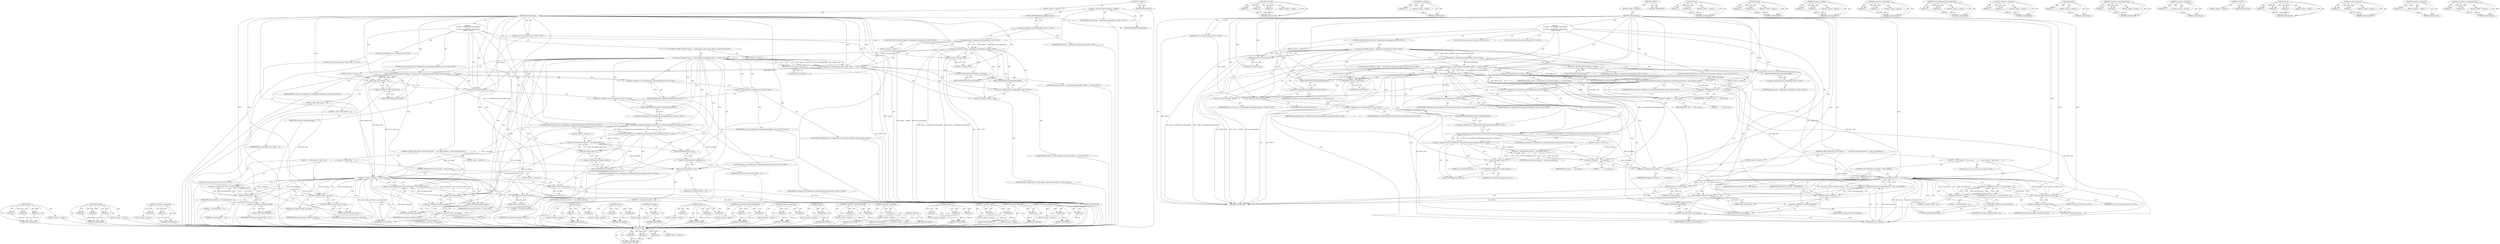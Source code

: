 digraph "&lt;operator&gt;.greaterEqualsThan" {
vulnerable_209 [label=<(METHOD,find)>];
vulnerable_210 [label=<(PARAM,p1)>];
vulnerable_211 [label=<(PARAM,p2)>];
vulnerable_212 [label=<(PARAM,p3)>];
vulnerable_213 [label=<(BLOCK,&lt;empty&gt;,&lt;empty&gt;)>];
vulnerable_214 [label=<(METHOD_RETURN,ANY)>];
vulnerable_161 [label=<(METHOD,GetString)>];
vulnerable_162 [label=<(PARAM,p1)>];
vulnerable_163 [label=<(PARAM,p2)>];
vulnerable_164 [label=<(PARAM,p3)>];
vulnerable_165 [label=<(BLOCK,&lt;empty&gt;,&lt;empty&gt;)>];
vulnerable_166 [label=<(METHOD_RETURN,ANY)>];
vulnerable_186 [label=<(METHOD,sub_domain)>];
vulnerable_187 [label=<(PARAM,p1)>];
vulnerable_188 [label=<(BLOCK,&lt;empty&gt;,&lt;empty&gt;)>];
vulnerable_189 [label=<(METHOD_RETURN,ANY)>];
vulnerable_6 [label=<(METHOD,&lt;global&gt;)<SUB>1</SUB>>];
vulnerable_7 [label=<(BLOCK,&lt;empty&gt;,&lt;empty&gt;)<SUB>1</SUB>>];
vulnerable_8 [label=<(METHOD,MatchesDomain)<SUB>1</SUB>>];
vulnerable_9 [label="<(PARAM,const std::string&amp; domain)<SUB>1</SUB>>"];
vulnerable_10 [label="<(BLOCK,{
  if (!details_-&gt;HasKey(keys::kDomainKey))
  ...,{
  if (!details_-&gt;HasKey(keys::kDomainKey))
  ...)<SUB>1</SUB>>"];
vulnerable_11 [label="<(CONTROL_STRUCTURE,IF,if (!details_-&gt;HasKey(keys::kDomainKey)))<SUB>2</SUB>>"];
vulnerable_12 [label="<(&lt;operator&gt;.logicalNot,!details_-&gt;HasKey(keys::kDomainKey))<SUB>2</SUB>>"];
vulnerable_13 [label="<(HasKey,details_-&gt;HasKey(keys::kDomainKey))<SUB>2</SUB>>"];
vulnerable_14 [label=<(&lt;operator&gt;.indirectFieldAccess,details_-&gt;HasKey)<SUB>2</SUB>>];
vulnerable_15 [label="<(IDENTIFIER,details_,details_-&gt;HasKey(keys::kDomainKey))<SUB>2</SUB>>"];
vulnerable_16 [label=<(FIELD_IDENTIFIER,HasKey,HasKey)<SUB>2</SUB>>];
vulnerable_17 [label="<(&lt;operator&gt;.fieldAccess,keys::kDomainKey)<SUB>2</SUB>>"];
vulnerable_18 [label="<(IDENTIFIER,keys,details_-&gt;HasKey(keys::kDomainKey))<SUB>2</SUB>>"];
vulnerable_19 [label=<(FIELD_IDENTIFIER,kDomainKey,kDomainKey)<SUB>2</SUB>>];
vulnerable_20 [label=<(BLOCK,&lt;empty&gt;,&lt;empty&gt;)<SUB>3</SUB>>];
vulnerable_21 [label=<(RETURN,return true;,return true;)<SUB>3</SUB>>];
vulnerable_22 [label=<(LITERAL,true,return true;)<SUB>3</SUB>>];
vulnerable_23 [label="<(LOCAL,std.string filter_value: std.string)<SUB>5</SUB>>"];
vulnerable_24 [label="<(CONTROL_STRUCTURE,IF,if (!details_-&gt;GetString(keys::kDomainKey, &amp;filter_value)))<SUB>6</SUB>>"];
vulnerable_25 [label="<(&lt;operator&gt;.logicalNot,!details_-&gt;GetString(keys::kDomainKey, &amp;filter_...)<SUB>6</SUB>>"];
vulnerable_26 [label="<(GetString,details_-&gt;GetString(keys::kDomainKey, &amp;filter_v...)<SUB>6</SUB>>"];
vulnerable_27 [label=<(&lt;operator&gt;.indirectFieldAccess,details_-&gt;GetString)<SUB>6</SUB>>];
vulnerable_28 [label="<(IDENTIFIER,details_,details_-&gt;GetString(keys::kDomainKey, &amp;filter_v...)<SUB>6</SUB>>"];
vulnerable_29 [label=<(FIELD_IDENTIFIER,GetString,GetString)<SUB>6</SUB>>];
vulnerable_30 [label="<(&lt;operator&gt;.fieldAccess,keys::kDomainKey)<SUB>6</SUB>>"];
vulnerable_31 [label="<(IDENTIFIER,keys,details_-&gt;GetString(keys::kDomainKey, &amp;filter_v...)<SUB>6</SUB>>"];
vulnerable_32 [label=<(FIELD_IDENTIFIER,kDomainKey,kDomainKey)<SUB>6</SUB>>];
vulnerable_33 [label=<(&lt;operator&gt;.addressOf,&amp;filter_value)<SUB>6</SUB>>];
vulnerable_34 [label="<(IDENTIFIER,filter_value,details_-&gt;GetString(keys::kDomainKey, &amp;filter_v...)<SUB>6</SUB>>"];
vulnerable_35 [label=<(BLOCK,&lt;empty&gt;,&lt;empty&gt;)<SUB>7</SUB>>];
vulnerable_36 [label=<(RETURN,return false;,return false;)<SUB>7</SUB>>];
vulnerable_37 [label=<(LITERAL,false,return false;)<SUB>7</SUB>>];
vulnerable_38 [label="<(CONTROL_STRUCTURE,IF,if (net::CookieMonster::DomainIsHostOnly(filter_value)))<SUB>8</SUB>>"];
vulnerable_39 [label="<(net.CookieMonster.DomainIsHostOnly,net::CookieMonster::DomainIsHostOnly(filter_value))<SUB>8</SUB>>"];
vulnerable_40 [label="<(&lt;operator&gt;.fieldAccess,net::CookieMonster::DomainIsHostOnly)<SUB>8</SUB>>"];
vulnerable_41 [label="<(&lt;operator&gt;.fieldAccess,net::CookieMonster)<SUB>8</SUB>>"];
vulnerable_42 [label="<(IDENTIFIER,net,net::CookieMonster::DomainIsHostOnly(filter_value))<SUB>8</SUB>>"];
vulnerable_43 [label="<(IDENTIFIER,CookieMonster,net::CookieMonster::DomainIsHostOnly(filter_value))<SUB>8</SUB>>"];
vulnerable_44 [label=<(FIELD_IDENTIFIER,DomainIsHostOnly,DomainIsHostOnly)<SUB>8</SUB>>];
vulnerable_45 [label="<(IDENTIFIER,filter_value,net::CookieMonster::DomainIsHostOnly(filter_value))<SUB>8</SUB>>"];
vulnerable_46 [label=<(BLOCK,&lt;empty&gt;,&lt;empty&gt;)<SUB>9</SUB>>];
vulnerable_47 [label=<(&lt;operator&gt;.assignment,filter_value = &quot;.&quot; + filter_value)<SUB>9</SUB>>];
vulnerable_48 [label=<(IDENTIFIER,filter_value,filter_value = &quot;.&quot; + filter_value)<SUB>9</SUB>>];
vulnerable_49 [label=<(&lt;operator&gt;.addition,&quot;.&quot; + filter_value)<SUB>9</SUB>>];
vulnerable_50 [label=<(LITERAL,&quot;.&quot;,&quot;.&quot; + filter_value)<SUB>9</SUB>>];
vulnerable_51 [label=<(IDENTIFIER,filter_value,&quot;.&quot; + filter_value)<SUB>9</SUB>>];
vulnerable_52 [label="<(LOCAL,std.string sub_domain: std.string)<SUB>11</SUB>>"];
vulnerable_53 [label=<(sub_domain,sub_domain(domain))<SUB>11</SUB>>];
vulnerable_54 [label=<(IDENTIFIER,domain,sub_domain(domain))<SUB>11</SUB>>];
vulnerable_55 [label="<(CONTROL_STRUCTURE,IF,if (!net::CookieMonster::DomainIsHostOnly(sub_domain)))<SUB>12</SUB>>"];
vulnerable_56 [label="<(&lt;operator&gt;.logicalNot,!net::CookieMonster::DomainIsHostOnly(sub_domain))<SUB>12</SUB>>"];
vulnerable_57 [label="<(net.CookieMonster.DomainIsHostOnly,net::CookieMonster::DomainIsHostOnly(sub_domain))<SUB>12</SUB>>"];
vulnerable_58 [label="<(&lt;operator&gt;.fieldAccess,net::CookieMonster::DomainIsHostOnly)<SUB>12</SUB>>"];
vulnerable_59 [label="<(&lt;operator&gt;.fieldAccess,net::CookieMonster)<SUB>12</SUB>>"];
vulnerable_60 [label="<(IDENTIFIER,net,net::CookieMonster::DomainIsHostOnly(sub_domain))<SUB>12</SUB>>"];
vulnerable_61 [label="<(IDENTIFIER,CookieMonster,net::CookieMonster::DomainIsHostOnly(sub_domain))<SUB>12</SUB>>"];
vulnerable_62 [label=<(FIELD_IDENTIFIER,DomainIsHostOnly,DomainIsHostOnly)<SUB>12</SUB>>];
vulnerable_63 [label="<(IDENTIFIER,sub_domain,net::CookieMonster::DomainIsHostOnly(sub_domain))<SUB>12</SUB>>"];
vulnerable_64 [label=<(BLOCK,&lt;empty&gt;,&lt;empty&gt;)<SUB>13</SUB>>];
vulnerable_65 [label=<(&lt;operator&gt;.assignment,sub_domain = sub_domain.substr(1))<SUB>13</SUB>>];
vulnerable_66 [label=<(IDENTIFIER,sub_domain,sub_domain = sub_domain.substr(1))<SUB>13</SUB>>];
vulnerable_67 [label=<(substr,sub_domain.substr(1))<SUB>13</SUB>>];
vulnerable_68 [label=<(&lt;operator&gt;.fieldAccess,sub_domain.substr)<SUB>13</SUB>>];
vulnerable_69 [label=<(IDENTIFIER,sub_domain,sub_domain.substr(1))<SUB>13</SUB>>];
vulnerable_70 [label=<(FIELD_IDENTIFIER,substr,substr)<SUB>13</SUB>>];
vulnerable_71 [label=<(LITERAL,1,sub_domain.substr(1))<SUB>13</SUB>>];
vulnerable_72 [label=<(CONTROL_STRUCTURE,FOR,for (sub_domain = &quot;.&quot; + sub_domain;sub_domain.length() &gt;= filter_value.length();))<SUB>15</SUB>>];
vulnerable_73 [label=<(BLOCK,&lt;empty&gt;,&lt;empty&gt;)<SUB>15</SUB>>];
vulnerable_74 [label=<(&lt;operator&gt;.assignment,sub_domain = &quot;.&quot; + sub_domain)<SUB>15</SUB>>];
vulnerable_75 [label=<(IDENTIFIER,sub_domain,sub_domain = &quot;.&quot; + sub_domain)<SUB>15</SUB>>];
vulnerable_76 [label=<(&lt;operator&gt;.addition,&quot;.&quot; + sub_domain)<SUB>15</SUB>>];
vulnerable_77 [label=<(LITERAL,&quot;.&quot;,&quot;.&quot; + sub_domain)<SUB>15</SUB>>];
vulnerable_78 [label=<(IDENTIFIER,sub_domain,&quot;.&quot; + sub_domain)<SUB>15</SUB>>];
vulnerable_79 [label=<(&lt;operator&gt;.greaterEqualsThan,sub_domain.length() &gt;= filter_value.length())<SUB>16</SUB>>];
vulnerable_80 [label=<(length,sub_domain.length())<SUB>16</SUB>>];
vulnerable_81 [label=<(&lt;operator&gt;.fieldAccess,sub_domain.length)<SUB>16</SUB>>];
vulnerable_82 [label=<(IDENTIFIER,sub_domain,sub_domain.length())<SUB>16</SUB>>];
vulnerable_83 [label=<(FIELD_IDENTIFIER,length,length)<SUB>16</SUB>>];
vulnerable_84 [label=<(length,filter_value.length())<SUB>16</SUB>>];
vulnerable_85 [label=<(&lt;operator&gt;.fieldAccess,filter_value.length)<SUB>16</SUB>>];
vulnerable_86 [label=<(IDENTIFIER,filter_value,filter_value.length())<SUB>16</SUB>>];
vulnerable_87 [label=<(FIELD_IDENTIFIER,length,length)<SUB>16</SUB>>];
vulnerable_88 [label=<(BLOCK,{
     if (sub_domain == filter_value)
       r...,{
     if (sub_domain == filter_value)
       r...)<SUB>17</SUB>>];
vulnerable_89 [label=<(CONTROL_STRUCTURE,IF,if (sub_domain == filter_value))<SUB>18</SUB>>];
vulnerable_90 [label=<(&lt;operator&gt;.equals,sub_domain == filter_value)<SUB>18</SUB>>];
vulnerable_91 [label=<(IDENTIFIER,sub_domain,sub_domain == filter_value)<SUB>18</SUB>>];
vulnerable_92 [label=<(IDENTIFIER,filter_value,sub_domain == filter_value)<SUB>18</SUB>>];
vulnerable_93 [label=<(BLOCK,&lt;empty&gt;,&lt;empty&gt;)<SUB>19</SUB>>];
vulnerable_94 [label=<(RETURN,return true;,return true;)<SUB>19</SUB>>];
vulnerable_95 [label=<(LITERAL,true,return true;)<SUB>19</SUB>>];
vulnerable_96 [label="<(LOCAL,const size_t next_dot: size_t)<SUB>20</SUB>>"];
vulnerable_97 [label=<(&lt;operator&gt;.assignment,next_dot = sub_domain.find('.', 1))<SUB>20</SUB>>];
vulnerable_98 [label=<(IDENTIFIER,next_dot,next_dot = sub_domain.find('.', 1))<SUB>20</SUB>>];
vulnerable_99 [label=<(find,sub_domain.find('.', 1))<SUB>20</SUB>>];
vulnerable_100 [label=<(&lt;operator&gt;.fieldAccess,sub_domain.find)<SUB>20</SUB>>];
vulnerable_101 [label=<(IDENTIFIER,sub_domain,sub_domain.find('.', 1))<SUB>20</SUB>>];
vulnerable_102 [label=<(FIELD_IDENTIFIER,find,find)<SUB>20</SUB>>];
vulnerable_103 [label=<(LITERAL,'.',sub_domain.find('.', 1))<SUB>20</SUB>>];
vulnerable_104 [label=<(LITERAL,1,sub_domain.find('.', 1))<SUB>20</SUB>>];
vulnerable_105 [label=<(erase,sub_domain.erase(0, next_dot))<SUB>21</SUB>>];
vulnerable_106 [label=<(&lt;operator&gt;.fieldAccess,sub_domain.erase)<SUB>21</SUB>>];
vulnerable_107 [label=<(IDENTIFIER,sub_domain,sub_domain.erase(0, next_dot))<SUB>21</SUB>>];
vulnerable_108 [label=<(FIELD_IDENTIFIER,erase,erase)<SUB>21</SUB>>];
vulnerable_109 [label=<(LITERAL,0,sub_domain.erase(0, next_dot))<SUB>21</SUB>>];
vulnerable_110 [label=<(IDENTIFIER,next_dot,sub_domain.erase(0, next_dot))<SUB>21</SUB>>];
vulnerable_111 [label=<(RETURN,return false;,return false;)<SUB>23</SUB>>];
vulnerable_112 [label=<(LITERAL,false,return false;)<SUB>23</SUB>>];
vulnerable_113 [label=<(METHOD_RETURN,bool)<SUB>1</SUB>>];
vulnerable_115 [label=<(METHOD_RETURN,ANY)<SUB>1</SUB>>];
vulnerable_190 [label=<(METHOD,substr)>];
vulnerable_191 [label=<(PARAM,p1)>];
vulnerable_192 [label=<(PARAM,p2)>];
vulnerable_193 [label=<(BLOCK,&lt;empty&gt;,&lt;empty&gt;)>];
vulnerable_194 [label=<(METHOD_RETURN,ANY)>];
vulnerable_146 [label=<(METHOD,HasKey)>];
vulnerable_147 [label=<(PARAM,p1)>];
vulnerable_148 [label=<(PARAM,p2)>];
vulnerable_149 [label=<(BLOCK,&lt;empty&gt;,&lt;empty&gt;)>];
vulnerable_150 [label=<(METHOD_RETURN,ANY)>];
vulnerable_181 [label=<(METHOD,&lt;operator&gt;.addition)>];
vulnerable_182 [label=<(PARAM,p1)>];
vulnerable_183 [label=<(PARAM,p2)>];
vulnerable_184 [label=<(BLOCK,&lt;empty&gt;,&lt;empty&gt;)>];
vulnerable_185 [label=<(METHOD_RETURN,ANY)>];
vulnerable_176 [label=<(METHOD,&lt;operator&gt;.assignment)>];
vulnerable_177 [label=<(PARAM,p1)>];
vulnerable_178 [label=<(PARAM,p2)>];
vulnerable_179 [label=<(BLOCK,&lt;empty&gt;,&lt;empty&gt;)>];
vulnerable_180 [label=<(METHOD_RETURN,ANY)>];
vulnerable_171 [label=<(METHOD,net.CookieMonster.DomainIsHostOnly)>];
vulnerable_172 [label=<(PARAM,p1)>];
vulnerable_173 [label=<(PARAM,p2)>];
vulnerable_174 [label=<(BLOCK,&lt;empty&gt;,&lt;empty&gt;)>];
vulnerable_175 [label=<(METHOD_RETURN,ANY)>];
vulnerable_156 [label=<(METHOD,&lt;operator&gt;.fieldAccess)>];
vulnerable_157 [label=<(PARAM,p1)>];
vulnerable_158 [label=<(PARAM,p2)>];
vulnerable_159 [label=<(BLOCK,&lt;empty&gt;,&lt;empty&gt;)>];
vulnerable_160 [label=<(METHOD_RETURN,ANY)>];
vulnerable_200 [label=<(METHOD,length)>];
vulnerable_201 [label=<(PARAM,p1)>];
vulnerable_202 [label=<(BLOCK,&lt;empty&gt;,&lt;empty&gt;)>];
vulnerable_203 [label=<(METHOD_RETURN,ANY)>];
vulnerable_151 [label=<(METHOD,&lt;operator&gt;.indirectFieldAccess)>];
vulnerable_152 [label=<(PARAM,p1)>];
vulnerable_153 [label=<(PARAM,p2)>];
vulnerable_154 [label=<(BLOCK,&lt;empty&gt;,&lt;empty&gt;)>];
vulnerable_155 [label=<(METHOD_RETURN,ANY)>];
vulnerable_142 [label=<(METHOD,&lt;operator&gt;.logicalNot)>];
vulnerable_143 [label=<(PARAM,p1)>];
vulnerable_144 [label=<(BLOCK,&lt;empty&gt;,&lt;empty&gt;)>];
vulnerable_145 [label=<(METHOD_RETURN,ANY)>];
vulnerable_136 [label=<(METHOD,&lt;global&gt;)<SUB>1</SUB>>];
vulnerable_137 [label=<(BLOCK,&lt;empty&gt;,&lt;empty&gt;)>];
vulnerable_138 [label=<(METHOD_RETURN,ANY)>];
vulnerable_215 [label=<(METHOD,erase)>];
vulnerable_216 [label=<(PARAM,p1)>];
vulnerable_217 [label=<(PARAM,p2)>];
vulnerable_218 [label=<(PARAM,p3)>];
vulnerable_219 [label=<(BLOCK,&lt;empty&gt;,&lt;empty&gt;)>];
vulnerable_220 [label=<(METHOD_RETURN,ANY)>];
vulnerable_204 [label=<(METHOD,&lt;operator&gt;.equals)>];
vulnerable_205 [label=<(PARAM,p1)>];
vulnerable_206 [label=<(PARAM,p2)>];
vulnerable_207 [label=<(BLOCK,&lt;empty&gt;,&lt;empty&gt;)>];
vulnerable_208 [label=<(METHOD_RETURN,ANY)>];
vulnerable_167 [label=<(METHOD,&lt;operator&gt;.addressOf)>];
vulnerable_168 [label=<(PARAM,p1)>];
vulnerable_169 [label=<(BLOCK,&lt;empty&gt;,&lt;empty&gt;)>];
vulnerable_170 [label=<(METHOD_RETURN,ANY)>];
vulnerable_195 [label=<(METHOD,&lt;operator&gt;.greaterEqualsThan)>];
vulnerable_196 [label=<(PARAM,p1)>];
vulnerable_197 [label=<(PARAM,p2)>];
vulnerable_198 [label=<(BLOCK,&lt;empty&gt;,&lt;empty&gt;)>];
vulnerable_199 [label=<(METHOD_RETURN,ANY)>];
fixed_212 [label=<(METHOD,find)>];
fixed_213 [label=<(PARAM,p1)>];
fixed_214 [label=<(PARAM,p2)>];
fixed_215 [label=<(PARAM,p3)>];
fixed_216 [label=<(BLOCK,&lt;empty&gt;,&lt;empty&gt;)>];
fixed_217 [label=<(METHOD_RETURN,ANY)>];
fixed_163 [label=<(METHOD,GetString)>];
fixed_164 [label=<(PARAM,p1)>];
fixed_165 [label=<(PARAM,p2)>];
fixed_166 [label=<(PARAM,p3)>];
fixed_167 [label=<(BLOCK,&lt;empty&gt;,&lt;empty&gt;)>];
fixed_168 [label=<(METHOD_RETURN,ANY)>];
fixed_188 [label=<(METHOD,&lt;operator&gt;.assignment)>];
fixed_189 [label=<(PARAM,p1)>];
fixed_190 [label=<(PARAM,p2)>];
fixed_191 [label=<(BLOCK,&lt;empty&gt;,&lt;empty&gt;)>];
fixed_192 [label=<(METHOD_RETURN,ANY)>];
fixed_6 [label=<(METHOD,&lt;global&gt;)<SUB>1</SUB>>];
fixed_7 [label=<(BLOCK,&lt;empty&gt;,&lt;empty&gt;)<SUB>1</SUB>>];
fixed_8 [label=<(METHOD,MatchesDomain)<SUB>1</SUB>>];
fixed_9 [label="<(PARAM,const std::string&amp; domain)<SUB>1</SUB>>"];
fixed_10 [label="<(BLOCK,{
  if (!details_-&gt;HasKey(keys::kDomainKey))
  ...,{
  if (!details_-&gt;HasKey(keys::kDomainKey))
  ...)<SUB>1</SUB>>"];
fixed_11 [label="<(CONTROL_STRUCTURE,IF,if (!details_-&gt;HasKey(keys::kDomainKey)))<SUB>2</SUB>>"];
fixed_12 [label="<(&lt;operator&gt;.logicalNot,!details_-&gt;HasKey(keys::kDomainKey))<SUB>2</SUB>>"];
fixed_13 [label="<(HasKey,details_-&gt;HasKey(keys::kDomainKey))<SUB>2</SUB>>"];
fixed_14 [label=<(&lt;operator&gt;.indirectFieldAccess,details_-&gt;HasKey)<SUB>2</SUB>>];
fixed_15 [label="<(IDENTIFIER,details_,details_-&gt;HasKey(keys::kDomainKey))<SUB>2</SUB>>"];
fixed_16 [label=<(FIELD_IDENTIFIER,HasKey,HasKey)<SUB>2</SUB>>];
fixed_17 [label="<(&lt;operator&gt;.fieldAccess,keys::kDomainKey)<SUB>2</SUB>>"];
fixed_18 [label="<(IDENTIFIER,keys,details_-&gt;HasKey(keys::kDomainKey))<SUB>2</SUB>>"];
fixed_19 [label=<(FIELD_IDENTIFIER,kDomainKey,kDomainKey)<SUB>2</SUB>>];
fixed_20 [label=<(BLOCK,&lt;empty&gt;,&lt;empty&gt;)<SUB>3</SUB>>];
fixed_21 [label=<(RETURN,return true;,return true;)<SUB>3</SUB>>];
fixed_22 [label=<(LITERAL,true,return true;)<SUB>3</SUB>>];
fixed_23 [label="<(LOCAL,std.string filter_value: std.string)<SUB>5</SUB>>"];
fixed_24 [label="<(CONTROL_STRUCTURE,IF,if (!details_-&gt;GetString(keys::kDomainKey, &amp;filter_value)))<SUB>6</SUB>>"];
fixed_25 [label="<(&lt;operator&gt;.logicalNot,!details_-&gt;GetString(keys::kDomainKey, &amp;filter_...)<SUB>6</SUB>>"];
fixed_26 [label="<(GetString,details_-&gt;GetString(keys::kDomainKey, &amp;filter_v...)<SUB>6</SUB>>"];
fixed_27 [label=<(&lt;operator&gt;.indirectFieldAccess,details_-&gt;GetString)<SUB>6</SUB>>];
fixed_28 [label="<(IDENTIFIER,details_,details_-&gt;GetString(keys::kDomainKey, &amp;filter_v...)<SUB>6</SUB>>"];
fixed_29 [label=<(FIELD_IDENTIFIER,GetString,GetString)<SUB>6</SUB>>];
fixed_30 [label="<(&lt;operator&gt;.fieldAccess,keys::kDomainKey)<SUB>6</SUB>>"];
fixed_31 [label="<(IDENTIFIER,keys,details_-&gt;GetString(keys::kDomainKey, &amp;filter_v...)<SUB>6</SUB>>"];
fixed_32 [label=<(FIELD_IDENTIFIER,kDomainKey,kDomainKey)<SUB>6</SUB>>];
fixed_33 [label=<(&lt;operator&gt;.addressOf,&amp;filter_value)<SUB>6</SUB>>];
fixed_34 [label="<(IDENTIFIER,filter_value,details_-&gt;GetString(keys::kDomainKey, &amp;filter_v...)<SUB>6</SUB>>"];
fixed_35 [label=<(BLOCK,&lt;empty&gt;,&lt;empty&gt;)<SUB>7</SUB>>];
fixed_36 [label=<(RETURN,return false;,return false;)<SUB>7</SUB>>];
fixed_37 [label=<(LITERAL,false,return false;)<SUB>7</SUB>>];
fixed_38 [label="<(CONTROL_STRUCTURE,IF,if (net::CookieMonster::DomainIsHostOnly(filter_value)))<SUB>8</SUB>>"];
fixed_39 [label="<(net.CookieMonster.DomainIsHostOnly,net::CookieMonster::DomainIsHostOnly(filter_value))<SUB>8</SUB>>"];
fixed_40 [label="<(&lt;operator&gt;.fieldAccess,net::CookieMonster::DomainIsHostOnly)<SUB>8</SUB>>"];
fixed_41 [label="<(&lt;operator&gt;.fieldAccess,net::CookieMonster)<SUB>8</SUB>>"];
fixed_42 [label="<(IDENTIFIER,net,net::CookieMonster::DomainIsHostOnly(filter_value))<SUB>8</SUB>>"];
fixed_43 [label="<(IDENTIFIER,CookieMonster,net::CookieMonster::DomainIsHostOnly(filter_value))<SUB>8</SUB>>"];
fixed_44 [label=<(FIELD_IDENTIFIER,DomainIsHostOnly,DomainIsHostOnly)<SUB>8</SUB>>];
fixed_45 [label="<(IDENTIFIER,filter_value,net::CookieMonster::DomainIsHostOnly(filter_value))<SUB>8</SUB>>"];
fixed_46 [label=<(BLOCK,&lt;empty&gt;,&lt;empty&gt;)<SUB>9</SUB>>];
fixed_47 [label=<(insert,filter_value.insert(0, &quot;.&quot;))<SUB>9</SUB>>];
fixed_48 [label=<(&lt;operator&gt;.fieldAccess,filter_value.insert)<SUB>9</SUB>>];
fixed_49 [label=<(IDENTIFIER,filter_value,filter_value.insert(0, &quot;.&quot;))<SUB>9</SUB>>];
fixed_50 [label=<(FIELD_IDENTIFIER,insert,insert)<SUB>9</SUB>>];
fixed_51 [label=<(LITERAL,0,filter_value.insert(0, &quot;.&quot;))<SUB>9</SUB>>];
fixed_52 [label=<(LITERAL,&quot;.&quot;,filter_value.insert(0, &quot;.&quot;))<SUB>9</SUB>>];
fixed_53 [label="<(LOCAL,std.string sub_domain: std.string)<SUB>11</SUB>>"];
fixed_54 [label=<(sub_domain,sub_domain(domain))<SUB>11</SUB>>];
fixed_55 [label=<(IDENTIFIER,domain,sub_domain(domain))<SUB>11</SUB>>];
fixed_56 [label="<(CONTROL_STRUCTURE,IF,if (!net::CookieMonster::DomainIsHostOnly(sub_domain)))<SUB>12</SUB>>"];
fixed_57 [label="<(&lt;operator&gt;.logicalNot,!net::CookieMonster::DomainIsHostOnly(sub_domain))<SUB>12</SUB>>"];
fixed_58 [label="<(net.CookieMonster.DomainIsHostOnly,net::CookieMonster::DomainIsHostOnly(sub_domain))<SUB>12</SUB>>"];
fixed_59 [label="<(&lt;operator&gt;.fieldAccess,net::CookieMonster::DomainIsHostOnly)<SUB>12</SUB>>"];
fixed_60 [label="<(&lt;operator&gt;.fieldAccess,net::CookieMonster)<SUB>12</SUB>>"];
fixed_61 [label="<(IDENTIFIER,net,net::CookieMonster::DomainIsHostOnly(sub_domain))<SUB>12</SUB>>"];
fixed_62 [label="<(IDENTIFIER,CookieMonster,net::CookieMonster::DomainIsHostOnly(sub_domain))<SUB>12</SUB>>"];
fixed_63 [label=<(FIELD_IDENTIFIER,DomainIsHostOnly,DomainIsHostOnly)<SUB>12</SUB>>];
fixed_64 [label="<(IDENTIFIER,sub_domain,net::CookieMonster::DomainIsHostOnly(sub_domain))<SUB>12</SUB>>"];
fixed_65 [label=<(BLOCK,&lt;empty&gt;,&lt;empty&gt;)<SUB>13</SUB>>];
fixed_66 [label=<(&lt;operator&gt;.assignment,sub_domain = sub_domain.substr(1))<SUB>13</SUB>>];
fixed_67 [label=<(IDENTIFIER,sub_domain,sub_domain = sub_domain.substr(1))<SUB>13</SUB>>];
fixed_68 [label=<(substr,sub_domain.substr(1))<SUB>13</SUB>>];
fixed_69 [label=<(&lt;operator&gt;.fieldAccess,sub_domain.substr)<SUB>13</SUB>>];
fixed_70 [label=<(IDENTIFIER,sub_domain,sub_domain.substr(1))<SUB>13</SUB>>];
fixed_71 [label=<(FIELD_IDENTIFIER,substr,substr)<SUB>13</SUB>>];
fixed_72 [label=<(LITERAL,1,sub_domain.substr(1))<SUB>13</SUB>>];
fixed_73 [label=<(CONTROL_STRUCTURE,FOR,for (sub_domain.insert(0, &quot;.&quot;);sub_domain.length() &gt;= filter_value.length();))<SUB>16</SUB>>];
fixed_74 [label=<(BLOCK,&lt;empty&gt;,&lt;empty&gt;)<SUB>16</SUB>>];
fixed_75 [label=<(insert,sub_domain.insert(0, &quot;.&quot;))<SUB>16</SUB>>];
fixed_76 [label=<(&lt;operator&gt;.fieldAccess,sub_domain.insert)<SUB>16</SUB>>];
fixed_77 [label=<(IDENTIFIER,sub_domain,sub_domain.insert(0, &quot;.&quot;))<SUB>16</SUB>>];
fixed_78 [label=<(FIELD_IDENTIFIER,insert,insert)<SUB>16</SUB>>];
fixed_79 [label=<(LITERAL,0,sub_domain.insert(0, &quot;.&quot;))<SUB>16</SUB>>];
fixed_80 [label=<(LITERAL,&quot;.&quot;,sub_domain.insert(0, &quot;.&quot;))<SUB>16</SUB>>];
fixed_81 [label=<(&lt;operator&gt;.greaterEqualsThan,sub_domain.length() &gt;= filter_value.length())<SUB>17</SUB>>];
fixed_82 [label=<(length,sub_domain.length())<SUB>17</SUB>>];
fixed_83 [label=<(&lt;operator&gt;.fieldAccess,sub_domain.length)<SUB>17</SUB>>];
fixed_84 [label=<(IDENTIFIER,sub_domain,sub_domain.length())<SUB>17</SUB>>];
fixed_85 [label=<(FIELD_IDENTIFIER,length,length)<SUB>17</SUB>>];
fixed_86 [label=<(length,filter_value.length())<SUB>17</SUB>>];
fixed_87 [label=<(&lt;operator&gt;.fieldAccess,filter_value.length)<SUB>17</SUB>>];
fixed_88 [label=<(IDENTIFIER,filter_value,filter_value.length())<SUB>17</SUB>>];
fixed_89 [label=<(FIELD_IDENTIFIER,length,length)<SUB>17</SUB>>];
fixed_90 [label=<(BLOCK,{
     if (sub_domain == filter_value)
       r...,{
     if (sub_domain == filter_value)
       r...)<SUB>17</SUB>>];
fixed_91 [label=<(CONTROL_STRUCTURE,IF,if (sub_domain == filter_value))<SUB>18</SUB>>];
fixed_92 [label=<(&lt;operator&gt;.equals,sub_domain == filter_value)<SUB>18</SUB>>];
fixed_93 [label=<(IDENTIFIER,sub_domain,sub_domain == filter_value)<SUB>18</SUB>>];
fixed_94 [label=<(IDENTIFIER,filter_value,sub_domain == filter_value)<SUB>18</SUB>>];
fixed_95 [label=<(BLOCK,&lt;empty&gt;,&lt;empty&gt;)<SUB>19</SUB>>];
fixed_96 [label=<(RETURN,return true;,return true;)<SUB>19</SUB>>];
fixed_97 [label=<(LITERAL,true,return true;)<SUB>19</SUB>>];
fixed_98 [label="<(LOCAL,const size_t next_dot: size_t)<SUB>20</SUB>>"];
fixed_99 [label=<(&lt;operator&gt;.assignment,next_dot = sub_domain.find('.', 1))<SUB>20</SUB>>];
fixed_100 [label=<(IDENTIFIER,next_dot,next_dot = sub_domain.find('.', 1))<SUB>20</SUB>>];
fixed_101 [label=<(find,sub_domain.find('.', 1))<SUB>20</SUB>>];
fixed_102 [label=<(&lt;operator&gt;.fieldAccess,sub_domain.find)<SUB>20</SUB>>];
fixed_103 [label=<(IDENTIFIER,sub_domain,sub_domain.find('.', 1))<SUB>20</SUB>>];
fixed_104 [label=<(FIELD_IDENTIFIER,find,find)<SUB>20</SUB>>];
fixed_105 [label=<(LITERAL,'.',sub_domain.find('.', 1))<SUB>20</SUB>>];
fixed_106 [label=<(LITERAL,1,sub_domain.find('.', 1))<SUB>20</SUB>>];
fixed_107 [label=<(erase,sub_domain.erase(0, next_dot))<SUB>21</SUB>>];
fixed_108 [label=<(&lt;operator&gt;.fieldAccess,sub_domain.erase)<SUB>21</SUB>>];
fixed_109 [label=<(IDENTIFIER,sub_domain,sub_domain.erase(0, next_dot))<SUB>21</SUB>>];
fixed_110 [label=<(FIELD_IDENTIFIER,erase,erase)<SUB>21</SUB>>];
fixed_111 [label=<(LITERAL,0,sub_domain.erase(0, next_dot))<SUB>21</SUB>>];
fixed_112 [label=<(IDENTIFIER,next_dot,sub_domain.erase(0, next_dot))<SUB>21</SUB>>];
fixed_113 [label=<(RETURN,return false;,return false;)<SUB>23</SUB>>];
fixed_114 [label=<(LITERAL,false,return false;)<SUB>23</SUB>>];
fixed_115 [label=<(METHOD_RETURN,bool)<SUB>1</SUB>>];
fixed_117 [label=<(METHOD_RETURN,ANY)<SUB>1</SUB>>];
fixed_193 [label=<(METHOD,substr)>];
fixed_194 [label=<(PARAM,p1)>];
fixed_195 [label=<(PARAM,p2)>];
fixed_196 [label=<(BLOCK,&lt;empty&gt;,&lt;empty&gt;)>];
fixed_197 [label=<(METHOD_RETURN,ANY)>];
fixed_148 [label=<(METHOD,HasKey)>];
fixed_149 [label=<(PARAM,p1)>];
fixed_150 [label=<(PARAM,p2)>];
fixed_151 [label=<(BLOCK,&lt;empty&gt;,&lt;empty&gt;)>];
fixed_152 [label=<(METHOD_RETURN,ANY)>];
fixed_184 [label=<(METHOD,sub_domain)>];
fixed_185 [label=<(PARAM,p1)>];
fixed_186 [label=<(BLOCK,&lt;empty&gt;,&lt;empty&gt;)>];
fixed_187 [label=<(METHOD_RETURN,ANY)>];
fixed_178 [label=<(METHOD,insert)>];
fixed_179 [label=<(PARAM,p1)>];
fixed_180 [label=<(PARAM,p2)>];
fixed_181 [label=<(PARAM,p3)>];
fixed_182 [label=<(BLOCK,&lt;empty&gt;,&lt;empty&gt;)>];
fixed_183 [label=<(METHOD_RETURN,ANY)>];
fixed_173 [label=<(METHOD,net.CookieMonster.DomainIsHostOnly)>];
fixed_174 [label=<(PARAM,p1)>];
fixed_175 [label=<(PARAM,p2)>];
fixed_176 [label=<(BLOCK,&lt;empty&gt;,&lt;empty&gt;)>];
fixed_177 [label=<(METHOD_RETURN,ANY)>];
fixed_158 [label=<(METHOD,&lt;operator&gt;.fieldAccess)>];
fixed_159 [label=<(PARAM,p1)>];
fixed_160 [label=<(PARAM,p2)>];
fixed_161 [label=<(BLOCK,&lt;empty&gt;,&lt;empty&gt;)>];
fixed_162 [label=<(METHOD_RETURN,ANY)>];
fixed_203 [label=<(METHOD,length)>];
fixed_204 [label=<(PARAM,p1)>];
fixed_205 [label=<(BLOCK,&lt;empty&gt;,&lt;empty&gt;)>];
fixed_206 [label=<(METHOD_RETURN,ANY)>];
fixed_153 [label=<(METHOD,&lt;operator&gt;.indirectFieldAccess)>];
fixed_154 [label=<(PARAM,p1)>];
fixed_155 [label=<(PARAM,p2)>];
fixed_156 [label=<(BLOCK,&lt;empty&gt;,&lt;empty&gt;)>];
fixed_157 [label=<(METHOD_RETURN,ANY)>];
fixed_144 [label=<(METHOD,&lt;operator&gt;.logicalNot)>];
fixed_145 [label=<(PARAM,p1)>];
fixed_146 [label=<(BLOCK,&lt;empty&gt;,&lt;empty&gt;)>];
fixed_147 [label=<(METHOD_RETURN,ANY)>];
fixed_138 [label=<(METHOD,&lt;global&gt;)<SUB>1</SUB>>];
fixed_139 [label=<(BLOCK,&lt;empty&gt;,&lt;empty&gt;)>];
fixed_140 [label=<(METHOD_RETURN,ANY)>];
fixed_218 [label=<(METHOD,erase)>];
fixed_219 [label=<(PARAM,p1)>];
fixed_220 [label=<(PARAM,p2)>];
fixed_221 [label=<(PARAM,p3)>];
fixed_222 [label=<(BLOCK,&lt;empty&gt;,&lt;empty&gt;)>];
fixed_223 [label=<(METHOD_RETURN,ANY)>];
fixed_207 [label=<(METHOD,&lt;operator&gt;.equals)>];
fixed_208 [label=<(PARAM,p1)>];
fixed_209 [label=<(PARAM,p2)>];
fixed_210 [label=<(BLOCK,&lt;empty&gt;,&lt;empty&gt;)>];
fixed_211 [label=<(METHOD_RETURN,ANY)>];
fixed_169 [label=<(METHOD,&lt;operator&gt;.addressOf)>];
fixed_170 [label=<(PARAM,p1)>];
fixed_171 [label=<(BLOCK,&lt;empty&gt;,&lt;empty&gt;)>];
fixed_172 [label=<(METHOD_RETURN,ANY)>];
fixed_198 [label=<(METHOD,&lt;operator&gt;.greaterEqualsThan)>];
fixed_199 [label=<(PARAM,p1)>];
fixed_200 [label=<(PARAM,p2)>];
fixed_201 [label=<(BLOCK,&lt;empty&gt;,&lt;empty&gt;)>];
fixed_202 [label=<(METHOD_RETURN,ANY)>];
vulnerable_209 -> vulnerable_210  [key=0, label="AST: "];
vulnerable_209 -> vulnerable_210  [key=1, label="DDG: "];
vulnerable_209 -> vulnerable_213  [key=0, label="AST: "];
vulnerable_209 -> vulnerable_211  [key=0, label="AST: "];
vulnerable_209 -> vulnerable_211  [key=1, label="DDG: "];
vulnerable_209 -> vulnerable_214  [key=0, label="AST: "];
vulnerable_209 -> vulnerable_214  [key=1, label="CFG: "];
vulnerable_209 -> vulnerable_212  [key=0, label="AST: "];
vulnerable_209 -> vulnerable_212  [key=1, label="DDG: "];
vulnerable_210 -> vulnerable_214  [key=0, label="DDG: p1"];
vulnerable_211 -> vulnerable_214  [key=0, label="DDG: p2"];
vulnerable_212 -> vulnerable_214  [key=0, label="DDG: p3"];
vulnerable_161 -> vulnerable_162  [key=0, label="AST: "];
vulnerable_161 -> vulnerable_162  [key=1, label="DDG: "];
vulnerable_161 -> vulnerable_165  [key=0, label="AST: "];
vulnerable_161 -> vulnerable_163  [key=0, label="AST: "];
vulnerable_161 -> vulnerable_163  [key=1, label="DDG: "];
vulnerable_161 -> vulnerable_166  [key=0, label="AST: "];
vulnerable_161 -> vulnerable_166  [key=1, label="CFG: "];
vulnerable_161 -> vulnerable_164  [key=0, label="AST: "];
vulnerable_161 -> vulnerable_164  [key=1, label="DDG: "];
vulnerable_162 -> vulnerable_166  [key=0, label="DDG: p1"];
vulnerable_163 -> vulnerable_166  [key=0, label="DDG: p2"];
vulnerable_164 -> vulnerable_166  [key=0, label="DDG: p3"];
vulnerable_186 -> vulnerable_187  [key=0, label="AST: "];
vulnerable_186 -> vulnerable_187  [key=1, label="DDG: "];
vulnerable_186 -> vulnerable_188  [key=0, label="AST: "];
vulnerable_186 -> vulnerable_189  [key=0, label="AST: "];
vulnerable_186 -> vulnerable_189  [key=1, label="CFG: "];
vulnerable_187 -> vulnerable_189  [key=0, label="DDG: p1"];
vulnerable_6 -> vulnerable_7  [key=0, label="AST: "];
vulnerable_6 -> vulnerable_115  [key=0, label="AST: "];
vulnerable_6 -> vulnerable_115  [key=1, label="CFG: "];
vulnerable_7 -> vulnerable_8  [key=0, label="AST: "];
vulnerable_8 -> vulnerable_9  [key=0, label="AST: "];
vulnerable_8 -> vulnerable_9  [key=1, label="DDG: "];
vulnerable_8 -> vulnerable_10  [key=0, label="AST: "];
vulnerable_8 -> vulnerable_113  [key=0, label="AST: "];
vulnerable_8 -> vulnerable_16  [key=0, label="CFG: "];
vulnerable_8 -> vulnerable_111  [key=0, label="DDG: "];
vulnerable_8 -> vulnerable_53  [key=0, label="DDG: "];
vulnerable_8 -> vulnerable_112  [key=0, label="DDG: "];
vulnerable_8 -> vulnerable_21  [key=0, label="DDG: "];
vulnerable_8 -> vulnerable_36  [key=0, label="DDG: "];
vulnerable_8 -> vulnerable_39  [key=0, label="DDG: "];
vulnerable_8 -> vulnerable_47  [key=0, label="DDG: "];
vulnerable_8 -> vulnerable_74  [key=0, label="DDG: "];
vulnerable_8 -> vulnerable_22  [key=0, label="DDG: "];
vulnerable_8 -> vulnerable_26  [key=0, label="DDG: "];
vulnerable_8 -> vulnerable_37  [key=0, label="DDG: "];
vulnerable_8 -> vulnerable_57  [key=0, label="DDG: "];
vulnerable_8 -> vulnerable_105  [key=0, label="DDG: "];
vulnerable_8 -> vulnerable_49  [key=0, label="DDG: "];
vulnerable_8 -> vulnerable_67  [key=0, label="DDG: "];
vulnerable_8 -> vulnerable_76  [key=0, label="DDG: "];
vulnerable_8 -> vulnerable_90  [key=0, label="DDG: "];
vulnerable_8 -> vulnerable_94  [key=0, label="DDG: "];
vulnerable_8 -> vulnerable_99  [key=0, label="DDG: "];
vulnerable_8 -> vulnerable_95  [key=0, label="DDG: "];
vulnerable_9 -> vulnerable_113  [key=0, label="DDG: domain"];
vulnerable_9 -> vulnerable_53  [key=0, label="DDG: domain"];
vulnerable_10 -> vulnerable_11  [key=0, label="AST: "];
vulnerable_10 -> vulnerable_23  [key=0, label="AST: "];
vulnerable_10 -> vulnerable_24  [key=0, label="AST: "];
vulnerable_10 -> vulnerable_38  [key=0, label="AST: "];
vulnerable_10 -> vulnerable_52  [key=0, label="AST: "];
vulnerable_10 -> vulnerable_53  [key=0, label="AST: "];
vulnerable_10 -> vulnerable_55  [key=0, label="AST: "];
vulnerable_10 -> vulnerable_72  [key=0, label="AST: "];
vulnerable_10 -> vulnerable_111  [key=0, label="AST: "];
vulnerable_11 -> vulnerable_12  [key=0, label="AST: "];
vulnerable_11 -> vulnerable_20  [key=0, label="AST: "];
vulnerable_12 -> vulnerable_13  [key=0, label="AST: "];
vulnerable_12 -> vulnerable_21  [key=0, label="CFG: "];
vulnerable_12 -> vulnerable_21  [key=1, label="CDG: "];
vulnerable_12 -> vulnerable_29  [key=0, label="CFG: "];
vulnerable_12 -> vulnerable_29  [key=1, label="CDG: "];
vulnerable_12 -> vulnerable_113  [key=0, label="DDG: details_-&gt;HasKey(keys::kDomainKey)"];
vulnerable_12 -> vulnerable_113  [key=1, label="DDG: !details_-&gt;HasKey(keys::kDomainKey)"];
vulnerable_12 -> vulnerable_30  [key=0, label="CDG: "];
vulnerable_12 -> vulnerable_32  [key=0, label="CDG: "];
vulnerable_12 -> vulnerable_26  [key=0, label="CDG: "];
vulnerable_12 -> vulnerable_25  [key=0, label="CDG: "];
vulnerable_12 -> vulnerable_27  [key=0, label="CDG: "];
vulnerable_12 -> vulnerable_33  [key=0, label="CDG: "];
vulnerable_13 -> vulnerable_14  [key=0, label="AST: "];
vulnerable_13 -> vulnerable_17  [key=0, label="AST: "];
vulnerable_13 -> vulnerable_12  [key=0, label="CFG: "];
vulnerable_13 -> vulnerable_12  [key=1, label="DDG: details_-&gt;HasKey"];
vulnerable_13 -> vulnerable_12  [key=2, label="DDG: keys::kDomainKey"];
vulnerable_13 -> vulnerable_113  [key=0, label="DDG: details_-&gt;HasKey"];
vulnerable_13 -> vulnerable_113  [key=1, label="DDG: keys::kDomainKey"];
vulnerable_13 -> vulnerable_26  [key=0, label="DDG: keys::kDomainKey"];
vulnerable_14 -> vulnerable_15  [key=0, label="AST: "];
vulnerable_14 -> vulnerable_16  [key=0, label="AST: "];
vulnerable_14 -> vulnerable_19  [key=0, label="CFG: "];
vulnerable_16 -> vulnerable_14  [key=0, label="CFG: "];
vulnerable_17 -> vulnerable_18  [key=0, label="AST: "];
vulnerable_17 -> vulnerable_19  [key=0, label="AST: "];
vulnerable_17 -> vulnerable_13  [key=0, label="CFG: "];
vulnerable_19 -> vulnerable_17  [key=0, label="CFG: "];
vulnerable_20 -> vulnerable_21  [key=0, label="AST: "];
vulnerable_21 -> vulnerable_22  [key=0, label="AST: "];
vulnerable_21 -> vulnerable_113  [key=0, label="CFG: "];
vulnerable_21 -> vulnerable_113  [key=1, label="DDG: &lt;RET&gt;"];
vulnerable_22 -> vulnerable_21  [key=0, label="DDG: true"];
vulnerable_24 -> vulnerable_25  [key=0, label="AST: "];
vulnerable_24 -> vulnerable_35  [key=0, label="AST: "];
vulnerable_25 -> vulnerable_26  [key=0, label="AST: "];
vulnerable_25 -> vulnerable_36  [key=0, label="CFG: "];
vulnerable_25 -> vulnerable_36  [key=1, label="CDG: "];
vulnerable_25 -> vulnerable_41  [key=0, label="CFG: "];
vulnerable_25 -> vulnerable_41  [key=1, label="CDG: "];
vulnerable_25 -> vulnerable_57  [key=0, label="CDG: "];
vulnerable_25 -> vulnerable_81  [key=0, label="CDG: "];
vulnerable_25 -> vulnerable_84  [key=0, label="CDG: "];
vulnerable_25 -> vulnerable_85  [key=0, label="CDG: "];
vulnerable_25 -> vulnerable_56  [key=0, label="CDG: "];
vulnerable_25 -> vulnerable_74  [key=0, label="CDG: "];
vulnerable_25 -> vulnerable_40  [key=0, label="CDG: "];
vulnerable_25 -> vulnerable_76  [key=0, label="CDG: "];
vulnerable_25 -> vulnerable_59  [key=0, label="CDG: "];
vulnerable_25 -> vulnerable_87  [key=0, label="CDG: "];
vulnerable_25 -> vulnerable_44  [key=0, label="CDG: "];
vulnerable_25 -> vulnerable_79  [key=0, label="CDG: "];
vulnerable_25 -> vulnerable_80  [key=0, label="CDG: "];
vulnerable_25 -> vulnerable_58  [key=0, label="CDG: "];
vulnerable_25 -> vulnerable_83  [key=0, label="CDG: "];
vulnerable_25 -> vulnerable_53  [key=0, label="CDG: "];
vulnerable_25 -> vulnerable_62  [key=0, label="CDG: "];
vulnerable_25 -> vulnerable_39  [key=0, label="CDG: "];
vulnerable_26 -> vulnerable_27  [key=0, label="AST: "];
vulnerable_26 -> vulnerable_30  [key=0, label="AST: "];
vulnerable_26 -> vulnerable_33  [key=0, label="AST: "];
vulnerable_26 -> vulnerable_25  [key=0, label="CFG: "];
vulnerable_26 -> vulnerable_25  [key=1, label="DDG: details_-&gt;GetString"];
vulnerable_26 -> vulnerable_25  [key=2, label="DDG: keys::kDomainKey"];
vulnerable_26 -> vulnerable_25  [key=3, label="DDG: &amp;filter_value"];
vulnerable_26 -> vulnerable_39  [key=0, label="DDG: &amp;filter_value"];
vulnerable_26 -> vulnerable_47  [key=0, label="DDG: &amp;filter_value"];
vulnerable_26 -> vulnerable_49  [key=0, label="DDG: &amp;filter_value"];
vulnerable_26 -> vulnerable_90  [key=0, label="DDG: &amp;filter_value"];
vulnerable_27 -> vulnerable_28  [key=0, label="AST: "];
vulnerable_27 -> vulnerable_29  [key=0, label="AST: "];
vulnerable_27 -> vulnerable_32  [key=0, label="CFG: "];
vulnerable_29 -> vulnerable_27  [key=0, label="CFG: "];
vulnerable_30 -> vulnerable_31  [key=0, label="AST: "];
vulnerable_30 -> vulnerable_32  [key=0, label="AST: "];
vulnerable_30 -> vulnerable_33  [key=0, label="CFG: "];
vulnerable_32 -> vulnerable_30  [key=0, label="CFG: "];
vulnerable_33 -> vulnerable_34  [key=0, label="AST: "];
vulnerable_33 -> vulnerable_26  [key=0, label="CFG: "];
vulnerable_35 -> vulnerable_36  [key=0, label="AST: "];
vulnerable_36 -> vulnerable_37  [key=0, label="AST: "];
vulnerable_36 -> vulnerable_113  [key=0, label="CFG: "];
vulnerable_36 -> vulnerable_113  [key=1, label="DDG: &lt;RET&gt;"];
vulnerable_37 -> vulnerable_36  [key=0, label="DDG: false"];
vulnerable_38 -> vulnerable_39  [key=0, label="AST: "];
vulnerable_38 -> vulnerable_46  [key=0, label="AST: "];
vulnerable_39 -> vulnerable_40  [key=0, label="AST: "];
vulnerable_39 -> vulnerable_45  [key=0, label="AST: "];
vulnerable_39 -> vulnerable_49  [key=0, label="CFG: "];
vulnerable_39 -> vulnerable_49  [key=1, label="DDG: filter_value"];
vulnerable_39 -> vulnerable_49  [key=2, label="CDG: "];
vulnerable_39 -> vulnerable_53  [key=0, label="CFG: "];
vulnerable_39 -> vulnerable_47  [key=0, label="DDG: filter_value"];
vulnerable_39 -> vulnerable_47  [key=1, label="CDG: "];
vulnerable_39 -> vulnerable_57  [key=0, label="DDG: net::CookieMonster::DomainIsHostOnly"];
vulnerable_39 -> vulnerable_84  [key=0, label="DDG: filter_value"];
vulnerable_39 -> vulnerable_90  [key=0, label="DDG: filter_value"];
vulnerable_40 -> vulnerable_41  [key=0, label="AST: "];
vulnerable_40 -> vulnerable_44  [key=0, label="AST: "];
vulnerable_40 -> vulnerable_39  [key=0, label="CFG: "];
vulnerable_41 -> vulnerable_42  [key=0, label="AST: "];
vulnerable_41 -> vulnerable_43  [key=0, label="AST: "];
vulnerable_41 -> vulnerable_44  [key=0, label="CFG: "];
vulnerable_44 -> vulnerable_40  [key=0, label="CFG: "];
vulnerable_46 -> vulnerable_47  [key=0, label="AST: "];
vulnerable_47 -> vulnerable_48  [key=0, label="AST: "];
vulnerable_47 -> vulnerable_49  [key=0, label="AST: "];
vulnerable_47 -> vulnerable_53  [key=0, label="CFG: "];
vulnerable_47 -> vulnerable_84  [key=0, label="DDG: filter_value"];
vulnerable_47 -> vulnerable_90  [key=0, label="DDG: filter_value"];
vulnerable_49 -> vulnerable_50  [key=0, label="AST: "];
vulnerable_49 -> vulnerable_51  [key=0, label="AST: "];
vulnerable_49 -> vulnerable_47  [key=0, label="CFG: "];
vulnerable_53 -> vulnerable_54  [key=0, label="AST: "];
vulnerable_53 -> vulnerable_59  [key=0, label="CFG: "];
vulnerable_55 -> vulnerable_56  [key=0, label="AST: "];
vulnerable_55 -> vulnerable_64  [key=0, label="AST: "];
vulnerable_56 -> vulnerable_57  [key=0, label="AST: "];
vulnerable_56 -> vulnerable_70  [key=0, label="CFG: "];
vulnerable_56 -> vulnerable_70  [key=1, label="CDG: "];
vulnerable_56 -> vulnerable_76  [key=0, label="CFG: "];
vulnerable_56 -> vulnerable_68  [key=0, label="CDG: "];
vulnerable_56 -> vulnerable_67  [key=0, label="CDG: "];
vulnerable_56 -> vulnerable_65  [key=0, label="CDG: "];
vulnerable_57 -> vulnerable_58  [key=0, label="AST: "];
vulnerable_57 -> vulnerable_63  [key=0, label="AST: "];
vulnerable_57 -> vulnerable_56  [key=0, label="CFG: "];
vulnerable_57 -> vulnerable_56  [key=1, label="DDG: net::CookieMonster::DomainIsHostOnly"];
vulnerable_57 -> vulnerable_56  [key=2, label="DDG: sub_domain"];
vulnerable_57 -> vulnerable_74  [key=0, label="DDG: sub_domain"];
vulnerable_57 -> vulnerable_67  [key=0, label="DDG: sub_domain"];
vulnerable_57 -> vulnerable_76  [key=0, label="DDG: sub_domain"];
vulnerable_58 -> vulnerable_59  [key=0, label="AST: "];
vulnerable_58 -> vulnerable_62  [key=0, label="AST: "];
vulnerable_58 -> vulnerable_57  [key=0, label="CFG: "];
vulnerable_59 -> vulnerable_60  [key=0, label="AST: "];
vulnerable_59 -> vulnerable_61  [key=0, label="AST: "];
vulnerable_59 -> vulnerable_62  [key=0, label="CFG: "];
vulnerable_62 -> vulnerable_58  [key=0, label="CFG: "];
vulnerable_64 -> vulnerable_65  [key=0, label="AST: "];
vulnerable_65 -> vulnerable_66  [key=0, label="AST: "];
vulnerable_65 -> vulnerable_67  [key=0, label="AST: "];
vulnerable_65 -> vulnerable_76  [key=0, label="CFG: "];
vulnerable_65 -> vulnerable_76  [key=1, label="DDG: sub_domain"];
vulnerable_65 -> vulnerable_74  [key=0, label="DDG: sub_domain"];
vulnerable_67 -> vulnerable_68  [key=0, label="AST: "];
vulnerable_67 -> vulnerable_71  [key=0, label="AST: "];
vulnerable_67 -> vulnerable_65  [key=0, label="CFG: "];
vulnerable_67 -> vulnerable_65  [key=1, label="DDG: sub_domain.substr"];
vulnerable_67 -> vulnerable_65  [key=2, label="DDG: 1"];
vulnerable_68 -> vulnerable_69  [key=0, label="AST: "];
vulnerable_68 -> vulnerable_70  [key=0, label="AST: "];
vulnerable_68 -> vulnerable_67  [key=0, label="CFG: "];
vulnerable_70 -> vulnerable_68  [key=0, label="CFG: "];
vulnerable_72 -> vulnerable_73  [key=0, label="AST: "];
vulnerable_72 -> vulnerable_79  [key=0, label="AST: "];
vulnerable_72 -> vulnerable_88  [key=0, label="AST: "];
vulnerable_73 -> vulnerable_74  [key=0, label="AST: "];
vulnerable_74 -> vulnerable_75  [key=0, label="AST: "];
vulnerable_74 -> vulnerable_76  [key=0, label="AST: "];
vulnerable_74 -> vulnerable_83  [key=0, label="CFG: "];
vulnerable_74 -> vulnerable_80  [key=0, label="DDG: sub_domain"];
vulnerable_74 -> vulnerable_90  [key=0, label="DDG: sub_domain"];
vulnerable_76 -> vulnerable_77  [key=0, label="AST: "];
vulnerable_76 -> vulnerable_78  [key=0, label="AST: "];
vulnerable_76 -> vulnerable_74  [key=0, label="CFG: "];
vulnerable_79 -> vulnerable_80  [key=0, label="AST: "];
vulnerable_79 -> vulnerable_84  [key=0, label="AST: "];
vulnerable_79 -> vulnerable_90  [key=0, label="CFG: "];
vulnerable_79 -> vulnerable_90  [key=1, label="CDG: "];
vulnerable_79 -> vulnerable_111  [key=0, label="CFG: "];
vulnerable_79 -> vulnerable_111  [key=1, label="CDG: "];
vulnerable_80 -> vulnerable_81  [key=0, label="AST: "];
vulnerable_80 -> vulnerable_87  [key=0, label="CFG: "];
vulnerable_80 -> vulnerable_79  [key=0, label="DDG: sub_domain.length"];
vulnerable_80 -> vulnerable_90  [key=0, label="DDG: sub_domain.length"];
vulnerable_81 -> vulnerable_82  [key=0, label="AST: "];
vulnerable_81 -> vulnerable_83  [key=0, label="AST: "];
vulnerable_81 -> vulnerable_80  [key=0, label="CFG: "];
vulnerable_83 -> vulnerable_81  [key=0, label="CFG: "];
vulnerable_84 -> vulnerable_85  [key=0, label="AST: "];
vulnerable_84 -> vulnerable_79  [key=0, label="CFG: "];
vulnerable_84 -> vulnerable_79  [key=1, label="DDG: filter_value.length"];
vulnerable_84 -> vulnerable_90  [key=0, label="DDG: filter_value.length"];
vulnerable_85 -> vulnerable_86  [key=0, label="AST: "];
vulnerable_85 -> vulnerable_87  [key=0, label="AST: "];
vulnerable_85 -> vulnerable_84  [key=0, label="CFG: "];
vulnerable_87 -> vulnerable_85  [key=0, label="CFG: "];
vulnerable_88 -> vulnerable_89  [key=0, label="AST: "];
vulnerable_88 -> vulnerable_96  [key=0, label="AST: "];
vulnerable_88 -> vulnerable_97  [key=0, label="AST: "];
vulnerable_88 -> vulnerable_105  [key=0, label="AST: "];
vulnerable_89 -> vulnerable_90  [key=0, label="AST: "];
vulnerable_89 -> vulnerable_93  [key=0, label="AST: "];
vulnerable_90 -> vulnerable_91  [key=0, label="AST: "];
vulnerable_90 -> vulnerable_92  [key=0, label="AST: "];
vulnerable_90 -> vulnerable_94  [key=0, label="CFG: "];
vulnerable_90 -> vulnerable_94  [key=1, label="CDG: "];
vulnerable_90 -> vulnerable_102  [key=0, label="CFG: "];
vulnerable_90 -> vulnerable_102  [key=1, label="CDG: "];
vulnerable_90 -> vulnerable_80  [key=0, label="DDG: sub_domain"];
vulnerable_90 -> vulnerable_80  [key=1, label="CDG: "];
vulnerable_90 -> vulnerable_84  [key=0, label="DDG: filter_value"];
vulnerable_90 -> vulnerable_84  [key=1, label="CDG: "];
vulnerable_90 -> vulnerable_105  [key=0, label="DDG: sub_domain"];
vulnerable_90 -> vulnerable_105  [key=1, label="CDG: "];
vulnerable_90 -> vulnerable_99  [key=0, label="DDG: sub_domain"];
vulnerable_90 -> vulnerable_99  [key=1, label="CDG: "];
vulnerable_90 -> vulnerable_81  [key=0, label="CDG: "];
vulnerable_90 -> vulnerable_85  [key=0, label="CDG: "];
vulnerable_90 -> vulnerable_106  [key=0, label="CDG: "];
vulnerable_90 -> vulnerable_87  [key=0, label="CDG: "];
vulnerable_90 -> vulnerable_97  [key=0, label="CDG: "];
vulnerable_90 -> vulnerable_79  [key=0, label="CDG: "];
vulnerable_90 -> vulnerable_83  [key=0, label="CDG: "];
vulnerable_90 -> vulnerable_100  [key=0, label="CDG: "];
vulnerable_90 -> vulnerable_108  [key=0, label="CDG: "];
vulnerable_93 -> vulnerable_94  [key=0, label="AST: "];
vulnerable_94 -> vulnerable_95  [key=0, label="AST: "];
vulnerable_94 -> vulnerable_113  [key=0, label="CFG: "];
vulnerable_94 -> vulnerable_113  [key=1, label="DDG: &lt;RET&gt;"];
vulnerable_95 -> vulnerable_94  [key=0, label="DDG: true"];
vulnerable_97 -> vulnerable_98  [key=0, label="AST: "];
vulnerable_97 -> vulnerable_99  [key=0, label="AST: "];
vulnerable_97 -> vulnerable_108  [key=0, label="CFG: "];
vulnerable_97 -> vulnerable_105  [key=0, label="DDG: next_dot"];
vulnerable_99 -> vulnerable_100  [key=0, label="AST: "];
vulnerable_99 -> vulnerable_103  [key=0, label="AST: "];
vulnerable_99 -> vulnerable_104  [key=0, label="AST: "];
vulnerable_99 -> vulnerable_97  [key=0, label="CFG: "];
vulnerable_99 -> vulnerable_97  [key=1, label="DDG: sub_domain.find"];
vulnerable_99 -> vulnerable_97  [key=2, label="DDG: '.'"];
vulnerable_99 -> vulnerable_97  [key=3, label="DDG: 1"];
vulnerable_99 -> vulnerable_90  [key=0, label="DDG: sub_domain.find"];
vulnerable_100 -> vulnerable_101  [key=0, label="AST: "];
vulnerable_100 -> vulnerable_102  [key=0, label="AST: "];
vulnerable_100 -> vulnerable_99  [key=0, label="CFG: "];
vulnerable_102 -> vulnerable_100  [key=0, label="CFG: "];
vulnerable_105 -> vulnerable_106  [key=0, label="AST: "];
vulnerable_105 -> vulnerable_109  [key=0, label="AST: "];
vulnerable_105 -> vulnerable_110  [key=0, label="AST: "];
vulnerable_105 -> vulnerable_83  [key=0, label="CFG: "];
vulnerable_105 -> vulnerable_90  [key=0, label="DDG: sub_domain.erase"];
vulnerable_106 -> vulnerable_107  [key=0, label="AST: "];
vulnerable_106 -> vulnerable_108  [key=0, label="AST: "];
vulnerable_106 -> vulnerable_105  [key=0, label="CFG: "];
vulnerable_108 -> vulnerable_106  [key=0, label="CFG: "];
vulnerable_111 -> vulnerable_112  [key=0, label="AST: "];
vulnerable_111 -> vulnerable_113  [key=0, label="CFG: "];
vulnerable_111 -> vulnerable_113  [key=1, label="DDG: &lt;RET&gt;"];
vulnerable_112 -> vulnerable_111  [key=0, label="DDG: false"];
vulnerable_190 -> vulnerable_191  [key=0, label="AST: "];
vulnerable_190 -> vulnerable_191  [key=1, label="DDG: "];
vulnerable_190 -> vulnerable_193  [key=0, label="AST: "];
vulnerable_190 -> vulnerable_192  [key=0, label="AST: "];
vulnerable_190 -> vulnerable_192  [key=1, label="DDG: "];
vulnerable_190 -> vulnerable_194  [key=0, label="AST: "];
vulnerable_190 -> vulnerable_194  [key=1, label="CFG: "];
vulnerable_191 -> vulnerable_194  [key=0, label="DDG: p1"];
vulnerable_192 -> vulnerable_194  [key=0, label="DDG: p2"];
vulnerable_146 -> vulnerable_147  [key=0, label="AST: "];
vulnerable_146 -> vulnerable_147  [key=1, label="DDG: "];
vulnerable_146 -> vulnerable_149  [key=0, label="AST: "];
vulnerable_146 -> vulnerable_148  [key=0, label="AST: "];
vulnerable_146 -> vulnerable_148  [key=1, label="DDG: "];
vulnerable_146 -> vulnerable_150  [key=0, label="AST: "];
vulnerable_146 -> vulnerable_150  [key=1, label="CFG: "];
vulnerable_147 -> vulnerable_150  [key=0, label="DDG: p1"];
vulnerable_148 -> vulnerable_150  [key=0, label="DDG: p2"];
vulnerable_181 -> vulnerable_182  [key=0, label="AST: "];
vulnerable_181 -> vulnerable_182  [key=1, label="DDG: "];
vulnerable_181 -> vulnerable_184  [key=0, label="AST: "];
vulnerable_181 -> vulnerable_183  [key=0, label="AST: "];
vulnerable_181 -> vulnerable_183  [key=1, label="DDG: "];
vulnerable_181 -> vulnerable_185  [key=0, label="AST: "];
vulnerable_181 -> vulnerable_185  [key=1, label="CFG: "];
vulnerable_182 -> vulnerable_185  [key=0, label="DDG: p1"];
vulnerable_183 -> vulnerable_185  [key=0, label="DDG: p2"];
vulnerable_176 -> vulnerable_177  [key=0, label="AST: "];
vulnerable_176 -> vulnerable_177  [key=1, label="DDG: "];
vulnerable_176 -> vulnerable_179  [key=0, label="AST: "];
vulnerable_176 -> vulnerable_178  [key=0, label="AST: "];
vulnerable_176 -> vulnerable_178  [key=1, label="DDG: "];
vulnerable_176 -> vulnerable_180  [key=0, label="AST: "];
vulnerable_176 -> vulnerable_180  [key=1, label="CFG: "];
vulnerable_177 -> vulnerable_180  [key=0, label="DDG: p1"];
vulnerable_178 -> vulnerable_180  [key=0, label="DDG: p2"];
vulnerable_171 -> vulnerable_172  [key=0, label="AST: "];
vulnerable_171 -> vulnerable_172  [key=1, label="DDG: "];
vulnerable_171 -> vulnerable_174  [key=0, label="AST: "];
vulnerable_171 -> vulnerable_173  [key=0, label="AST: "];
vulnerable_171 -> vulnerable_173  [key=1, label="DDG: "];
vulnerable_171 -> vulnerable_175  [key=0, label="AST: "];
vulnerable_171 -> vulnerable_175  [key=1, label="CFG: "];
vulnerable_172 -> vulnerable_175  [key=0, label="DDG: p1"];
vulnerable_173 -> vulnerable_175  [key=0, label="DDG: p2"];
vulnerable_156 -> vulnerable_157  [key=0, label="AST: "];
vulnerable_156 -> vulnerable_157  [key=1, label="DDG: "];
vulnerable_156 -> vulnerable_159  [key=0, label="AST: "];
vulnerable_156 -> vulnerable_158  [key=0, label="AST: "];
vulnerable_156 -> vulnerable_158  [key=1, label="DDG: "];
vulnerable_156 -> vulnerable_160  [key=0, label="AST: "];
vulnerable_156 -> vulnerable_160  [key=1, label="CFG: "];
vulnerable_157 -> vulnerable_160  [key=0, label="DDG: p1"];
vulnerable_158 -> vulnerable_160  [key=0, label="DDG: p2"];
vulnerable_200 -> vulnerable_201  [key=0, label="AST: "];
vulnerable_200 -> vulnerable_201  [key=1, label="DDG: "];
vulnerable_200 -> vulnerable_202  [key=0, label="AST: "];
vulnerable_200 -> vulnerable_203  [key=0, label="AST: "];
vulnerable_200 -> vulnerable_203  [key=1, label="CFG: "];
vulnerable_201 -> vulnerable_203  [key=0, label="DDG: p1"];
vulnerable_151 -> vulnerable_152  [key=0, label="AST: "];
vulnerable_151 -> vulnerable_152  [key=1, label="DDG: "];
vulnerable_151 -> vulnerable_154  [key=0, label="AST: "];
vulnerable_151 -> vulnerable_153  [key=0, label="AST: "];
vulnerable_151 -> vulnerable_153  [key=1, label="DDG: "];
vulnerable_151 -> vulnerable_155  [key=0, label="AST: "];
vulnerable_151 -> vulnerable_155  [key=1, label="CFG: "];
vulnerable_152 -> vulnerable_155  [key=0, label="DDG: p1"];
vulnerable_153 -> vulnerable_155  [key=0, label="DDG: p2"];
vulnerable_142 -> vulnerable_143  [key=0, label="AST: "];
vulnerable_142 -> vulnerable_143  [key=1, label="DDG: "];
vulnerable_142 -> vulnerable_144  [key=0, label="AST: "];
vulnerable_142 -> vulnerable_145  [key=0, label="AST: "];
vulnerable_142 -> vulnerable_145  [key=1, label="CFG: "];
vulnerable_143 -> vulnerable_145  [key=0, label="DDG: p1"];
vulnerable_136 -> vulnerable_137  [key=0, label="AST: "];
vulnerable_136 -> vulnerable_138  [key=0, label="AST: "];
vulnerable_136 -> vulnerable_138  [key=1, label="CFG: "];
vulnerable_215 -> vulnerable_216  [key=0, label="AST: "];
vulnerable_215 -> vulnerable_216  [key=1, label="DDG: "];
vulnerable_215 -> vulnerable_219  [key=0, label="AST: "];
vulnerable_215 -> vulnerable_217  [key=0, label="AST: "];
vulnerable_215 -> vulnerable_217  [key=1, label="DDG: "];
vulnerable_215 -> vulnerable_220  [key=0, label="AST: "];
vulnerable_215 -> vulnerable_220  [key=1, label="CFG: "];
vulnerable_215 -> vulnerable_218  [key=0, label="AST: "];
vulnerable_215 -> vulnerable_218  [key=1, label="DDG: "];
vulnerable_216 -> vulnerable_220  [key=0, label="DDG: p1"];
vulnerable_217 -> vulnerable_220  [key=0, label="DDG: p2"];
vulnerable_218 -> vulnerable_220  [key=0, label="DDG: p3"];
vulnerable_204 -> vulnerable_205  [key=0, label="AST: "];
vulnerable_204 -> vulnerable_205  [key=1, label="DDG: "];
vulnerable_204 -> vulnerable_207  [key=0, label="AST: "];
vulnerable_204 -> vulnerable_206  [key=0, label="AST: "];
vulnerable_204 -> vulnerable_206  [key=1, label="DDG: "];
vulnerable_204 -> vulnerable_208  [key=0, label="AST: "];
vulnerable_204 -> vulnerable_208  [key=1, label="CFG: "];
vulnerable_205 -> vulnerable_208  [key=0, label="DDG: p1"];
vulnerable_206 -> vulnerable_208  [key=0, label="DDG: p2"];
vulnerable_167 -> vulnerable_168  [key=0, label="AST: "];
vulnerable_167 -> vulnerable_168  [key=1, label="DDG: "];
vulnerable_167 -> vulnerable_169  [key=0, label="AST: "];
vulnerable_167 -> vulnerable_170  [key=0, label="AST: "];
vulnerable_167 -> vulnerable_170  [key=1, label="CFG: "];
vulnerable_168 -> vulnerable_170  [key=0, label="DDG: p1"];
vulnerable_195 -> vulnerable_196  [key=0, label="AST: "];
vulnerable_195 -> vulnerable_196  [key=1, label="DDG: "];
vulnerable_195 -> vulnerable_198  [key=0, label="AST: "];
vulnerable_195 -> vulnerable_197  [key=0, label="AST: "];
vulnerable_195 -> vulnerable_197  [key=1, label="DDG: "];
vulnerable_195 -> vulnerable_199  [key=0, label="AST: "];
vulnerable_195 -> vulnerable_199  [key=1, label="CFG: "];
vulnerable_196 -> vulnerable_199  [key=0, label="DDG: p1"];
vulnerable_197 -> vulnerable_199  [key=0, label="DDG: p2"];
fixed_212 -> fixed_213  [key=0, label="AST: "];
fixed_212 -> fixed_213  [key=1, label="DDG: "];
fixed_212 -> fixed_216  [key=0, label="AST: "];
fixed_212 -> fixed_214  [key=0, label="AST: "];
fixed_212 -> fixed_214  [key=1, label="DDG: "];
fixed_212 -> fixed_217  [key=0, label="AST: "];
fixed_212 -> fixed_217  [key=1, label="CFG: "];
fixed_212 -> fixed_215  [key=0, label="AST: "];
fixed_212 -> fixed_215  [key=1, label="DDG: "];
fixed_213 -> fixed_217  [key=0, label="DDG: p1"];
fixed_214 -> fixed_217  [key=0, label="DDG: p2"];
fixed_215 -> fixed_217  [key=0, label="DDG: p3"];
fixed_216 -> vulnerable_209  [key=0];
fixed_217 -> vulnerable_209  [key=0];
fixed_163 -> fixed_164  [key=0, label="AST: "];
fixed_163 -> fixed_164  [key=1, label="DDG: "];
fixed_163 -> fixed_167  [key=0, label="AST: "];
fixed_163 -> fixed_165  [key=0, label="AST: "];
fixed_163 -> fixed_165  [key=1, label="DDG: "];
fixed_163 -> fixed_168  [key=0, label="AST: "];
fixed_163 -> fixed_168  [key=1, label="CFG: "];
fixed_163 -> fixed_166  [key=0, label="AST: "];
fixed_163 -> fixed_166  [key=1, label="DDG: "];
fixed_164 -> fixed_168  [key=0, label="DDG: p1"];
fixed_165 -> fixed_168  [key=0, label="DDG: p2"];
fixed_166 -> fixed_168  [key=0, label="DDG: p3"];
fixed_167 -> vulnerable_209  [key=0];
fixed_168 -> vulnerable_209  [key=0];
fixed_188 -> fixed_189  [key=0, label="AST: "];
fixed_188 -> fixed_189  [key=1, label="DDG: "];
fixed_188 -> fixed_191  [key=0, label="AST: "];
fixed_188 -> fixed_190  [key=0, label="AST: "];
fixed_188 -> fixed_190  [key=1, label="DDG: "];
fixed_188 -> fixed_192  [key=0, label="AST: "];
fixed_188 -> fixed_192  [key=1, label="CFG: "];
fixed_189 -> fixed_192  [key=0, label="DDG: p1"];
fixed_190 -> fixed_192  [key=0, label="DDG: p2"];
fixed_191 -> vulnerable_209  [key=0];
fixed_192 -> vulnerable_209  [key=0];
fixed_6 -> fixed_7  [key=0, label="AST: "];
fixed_6 -> fixed_117  [key=0, label="AST: "];
fixed_6 -> fixed_117  [key=1, label="CFG: "];
fixed_7 -> fixed_8  [key=0, label="AST: "];
fixed_8 -> fixed_9  [key=0, label="AST: "];
fixed_8 -> fixed_9  [key=1, label="DDG: "];
fixed_8 -> fixed_10  [key=0, label="AST: "];
fixed_8 -> fixed_115  [key=0, label="AST: "];
fixed_8 -> fixed_16  [key=0, label="CFG: "];
fixed_8 -> fixed_113  [key=0, label="DDG: "];
fixed_8 -> fixed_54  [key=0, label="DDG: "];
fixed_8 -> fixed_114  [key=0, label="DDG: "];
fixed_8 -> fixed_21  [key=0, label="DDG: "];
fixed_8 -> fixed_36  [key=0, label="DDG: "];
fixed_8 -> fixed_39  [key=0, label="DDG: "];
fixed_8 -> fixed_22  [key=0, label="DDG: "];
fixed_8 -> fixed_26  [key=0, label="DDG: "];
fixed_8 -> fixed_37  [key=0, label="DDG: "];
fixed_8 -> fixed_47  [key=0, label="DDG: "];
fixed_8 -> fixed_58  [key=0, label="DDG: "];
fixed_8 -> fixed_75  [key=0, label="DDG: "];
fixed_8 -> fixed_107  [key=0, label="DDG: "];
fixed_8 -> fixed_68  [key=0, label="DDG: "];
fixed_8 -> fixed_92  [key=0, label="DDG: "];
fixed_8 -> fixed_96  [key=0, label="DDG: "];
fixed_8 -> fixed_101  [key=0, label="DDG: "];
fixed_8 -> fixed_97  [key=0, label="DDG: "];
fixed_9 -> fixed_115  [key=0, label="DDG: domain"];
fixed_9 -> fixed_54  [key=0, label="DDG: domain"];
fixed_10 -> fixed_11  [key=0, label="AST: "];
fixed_10 -> fixed_23  [key=0, label="AST: "];
fixed_10 -> fixed_24  [key=0, label="AST: "];
fixed_10 -> fixed_38  [key=0, label="AST: "];
fixed_10 -> fixed_53  [key=0, label="AST: "];
fixed_10 -> fixed_54  [key=0, label="AST: "];
fixed_10 -> fixed_56  [key=0, label="AST: "];
fixed_10 -> fixed_73  [key=0, label="AST: "];
fixed_10 -> fixed_113  [key=0, label="AST: "];
fixed_11 -> fixed_12  [key=0, label="AST: "];
fixed_11 -> fixed_20  [key=0, label="AST: "];
fixed_12 -> fixed_13  [key=0, label="AST: "];
fixed_12 -> fixed_21  [key=0, label="CFG: "];
fixed_12 -> fixed_21  [key=1, label="CDG: "];
fixed_12 -> fixed_29  [key=0, label="CFG: "];
fixed_12 -> fixed_29  [key=1, label="CDG: "];
fixed_12 -> fixed_115  [key=0, label="DDG: details_-&gt;HasKey(keys::kDomainKey)"];
fixed_12 -> fixed_115  [key=1, label="DDG: !details_-&gt;HasKey(keys::kDomainKey)"];
fixed_12 -> fixed_30  [key=0, label="CDG: "];
fixed_12 -> fixed_32  [key=0, label="CDG: "];
fixed_12 -> fixed_26  [key=0, label="CDG: "];
fixed_12 -> fixed_25  [key=0, label="CDG: "];
fixed_12 -> fixed_27  [key=0, label="CDG: "];
fixed_12 -> fixed_33  [key=0, label="CDG: "];
fixed_13 -> fixed_14  [key=0, label="AST: "];
fixed_13 -> fixed_17  [key=0, label="AST: "];
fixed_13 -> fixed_12  [key=0, label="CFG: "];
fixed_13 -> fixed_12  [key=1, label="DDG: details_-&gt;HasKey"];
fixed_13 -> fixed_12  [key=2, label="DDG: keys::kDomainKey"];
fixed_13 -> fixed_115  [key=0, label="DDG: details_-&gt;HasKey"];
fixed_13 -> fixed_115  [key=1, label="DDG: keys::kDomainKey"];
fixed_13 -> fixed_26  [key=0, label="DDG: keys::kDomainKey"];
fixed_14 -> fixed_15  [key=0, label="AST: "];
fixed_14 -> fixed_16  [key=0, label="AST: "];
fixed_14 -> fixed_19  [key=0, label="CFG: "];
fixed_15 -> vulnerable_209  [key=0];
fixed_16 -> fixed_14  [key=0, label="CFG: "];
fixed_17 -> fixed_18  [key=0, label="AST: "];
fixed_17 -> fixed_19  [key=0, label="AST: "];
fixed_17 -> fixed_13  [key=0, label="CFG: "];
fixed_18 -> vulnerable_209  [key=0];
fixed_19 -> fixed_17  [key=0, label="CFG: "];
fixed_20 -> fixed_21  [key=0, label="AST: "];
fixed_21 -> fixed_22  [key=0, label="AST: "];
fixed_21 -> fixed_115  [key=0, label="CFG: "];
fixed_21 -> fixed_115  [key=1, label="DDG: &lt;RET&gt;"];
fixed_22 -> fixed_21  [key=0, label="DDG: true"];
fixed_23 -> vulnerable_209  [key=0];
fixed_24 -> fixed_25  [key=0, label="AST: "];
fixed_24 -> fixed_35  [key=0, label="AST: "];
fixed_25 -> fixed_26  [key=0, label="AST: "];
fixed_25 -> fixed_36  [key=0, label="CFG: "];
fixed_25 -> fixed_36  [key=1, label="CDG: "];
fixed_25 -> fixed_41  [key=0, label="CFG: "];
fixed_25 -> fixed_41  [key=1, label="CDG: "];
fixed_25 -> fixed_60  [key=0, label="CDG: "];
fixed_25 -> fixed_57  [key=0, label="CDG: "];
fixed_25 -> fixed_89  [key=0, label="CDG: "];
fixed_25 -> fixed_75  [key=0, label="CDG: "];
fixed_25 -> fixed_81  [key=0, label="CDG: "];
fixed_25 -> fixed_85  [key=0, label="CDG: "];
fixed_25 -> fixed_40  [key=0, label="CDG: "];
fixed_25 -> fixed_76  [key=0, label="CDG: "];
fixed_25 -> fixed_59  [key=0, label="CDG: "];
fixed_25 -> fixed_87  [key=0, label="CDG: "];
fixed_25 -> fixed_44  [key=0, label="CDG: "];
fixed_25 -> fixed_82  [key=0, label="CDG: "];
fixed_25 -> fixed_54  [key=0, label="CDG: "];
fixed_25 -> fixed_58  [key=0, label="CDG: "];
fixed_25 -> fixed_83  [key=0, label="CDG: "];
fixed_25 -> fixed_63  [key=0, label="CDG: "];
fixed_25 -> fixed_78  [key=0, label="CDG: "];
fixed_25 -> fixed_39  [key=0, label="CDG: "];
fixed_25 -> fixed_86  [key=0, label="CDG: "];
fixed_26 -> fixed_27  [key=0, label="AST: "];
fixed_26 -> fixed_30  [key=0, label="AST: "];
fixed_26 -> fixed_33  [key=0, label="AST: "];
fixed_26 -> fixed_25  [key=0, label="CFG: "];
fixed_26 -> fixed_25  [key=1, label="DDG: details_-&gt;GetString"];
fixed_26 -> fixed_25  [key=2, label="DDG: keys::kDomainKey"];
fixed_26 -> fixed_25  [key=3, label="DDG: &amp;filter_value"];
fixed_26 -> fixed_39  [key=0, label="DDG: &amp;filter_value"];
fixed_26 -> fixed_92  [key=0, label="DDG: &amp;filter_value"];
fixed_27 -> fixed_28  [key=0, label="AST: "];
fixed_27 -> fixed_29  [key=0, label="AST: "];
fixed_27 -> fixed_32  [key=0, label="CFG: "];
fixed_28 -> vulnerable_209  [key=0];
fixed_29 -> fixed_27  [key=0, label="CFG: "];
fixed_30 -> fixed_31  [key=0, label="AST: "];
fixed_30 -> fixed_32  [key=0, label="AST: "];
fixed_30 -> fixed_33  [key=0, label="CFG: "];
fixed_31 -> vulnerable_209  [key=0];
fixed_32 -> fixed_30  [key=0, label="CFG: "];
fixed_33 -> fixed_34  [key=0, label="AST: "];
fixed_33 -> fixed_26  [key=0, label="CFG: "];
fixed_34 -> vulnerable_209  [key=0];
fixed_35 -> fixed_36  [key=0, label="AST: "];
fixed_36 -> fixed_37  [key=0, label="AST: "];
fixed_36 -> fixed_115  [key=0, label="CFG: "];
fixed_36 -> fixed_115  [key=1, label="DDG: &lt;RET&gt;"];
fixed_37 -> fixed_36  [key=0, label="DDG: false"];
fixed_38 -> fixed_39  [key=0, label="AST: "];
fixed_38 -> fixed_46  [key=0, label="AST: "];
fixed_39 -> fixed_40  [key=0, label="AST: "];
fixed_39 -> fixed_45  [key=0, label="AST: "];
fixed_39 -> fixed_50  [key=0, label="CFG: "];
fixed_39 -> fixed_50  [key=1, label="CDG: "];
fixed_39 -> fixed_54  [key=0, label="CFG: "];
fixed_39 -> fixed_47  [key=0, label="DDG: filter_value"];
fixed_39 -> fixed_47  [key=1, label="CDG: "];
fixed_39 -> fixed_58  [key=0, label="DDG: net::CookieMonster::DomainIsHostOnly"];
fixed_39 -> fixed_86  [key=0, label="DDG: filter_value"];
fixed_39 -> fixed_92  [key=0, label="DDG: filter_value"];
fixed_39 -> fixed_48  [key=0, label="CDG: "];
fixed_40 -> fixed_41  [key=0, label="AST: "];
fixed_40 -> fixed_44  [key=0, label="AST: "];
fixed_40 -> fixed_39  [key=0, label="CFG: "];
fixed_41 -> fixed_42  [key=0, label="AST: "];
fixed_41 -> fixed_43  [key=0, label="AST: "];
fixed_41 -> fixed_44  [key=0, label="CFG: "];
fixed_42 -> vulnerable_209  [key=0];
fixed_43 -> vulnerable_209  [key=0];
fixed_44 -> fixed_40  [key=0, label="CFG: "];
fixed_45 -> vulnerable_209  [key=0];
fixed_46 -> fixed_47  [key=0, label="AST: "];
fixed_47 -> fixed_48  [key=0, label="AST: "];
fixed_47 -> fixed_51  [key=0, label="AST: "];
fixed_47 -> fixed_52  [key=0, label="AST: "];
fixed_47 -> fixed_54  [key=0, label="CFG: "];
fixed_47 -> fixed_92  [key=0, label="DDG: filter_value.insert"];
fixed_48 -> fixed_49  [key=0, label="AST: "];
fixed_48 -> fixed_50  [key=0, label="AST: "];
fixed_48 -> fixed_47  [key=0, label="CFG: "];
fixed_49 -> vulnerable_209  [key=0];
fixed_50 -> fixed_48  [key=0, label="CFG: "];
fixed_51 -> vulnerable_209  [key=0];
fixed_52 -> vulnerable_209  [key=0];
fixed_53 -> vulnerable_209  [key=0];
fixed_54 -> fixed_55  [key=0, label="AST: "];
fixed_54 -> fixed_60  [key=0, label="CFG: "];
fixed_55 -> vulnerable_209  [key=0];
fixed_56 -> fixed_57  [key=0, label="AST: "];
fixed_56 -> fixed_65  [key=0, label="AST: "];
fixed_57 -> fixed_58  [key=0, label="AST: "];
fixed_57 -> fixed_71  [key=0, label="CFG: "];
fixed_57 -> fixed_71  [key=1, label="CDG: "];
fixed_57 -> fixed_78  [key=0, label="CFG: "];
fixed_57 -> fixed_68  [key=0, label="CDG: "];
fixed_57 -> fixed_66  [key=0, label="CDG: "];
fixed_57 -> fixed_69  [key=0, label="CDG: "];
fixed_58 -> fixed_59  [key=0, label="AST: "];
fixed_58 -> fixed_64  [key=0, label="AST: "];
fixed_58 -> fixed_57  [key=0, label="CFG: "];
fixed_58 -> fixed_57  [key=1, label="DDG: net::CookieMonster::DomainIsHostOnly"];
fixed_58 -> fixed_57  [key=2, label="DDG: sub_domain"];
fixed_58 -> fixed_75  [key=0, label="DDG: sub_domain"];
fixed_58 -> fixed_82  [key=0, label="DDG: sub_domain"];
fixed_58 -> fixed_68  [key=0, label="DDG: sub_domain"];
fixed_58 -> fixed_92  [key=0, label="DDG: sub_domain"];
fixed_59 -> fixed_60  [key=0, label="AST: "];
fixed_59 -> fixed_63  [key=0, label="AST: "];
fixed_59 -> fixed_58  [key=0, label="CFG: "];
fixed_60 -> fixed_61  [key=0, label="AST: "];
fixed_60 -> fixed_62  [key=0, label="AST: "];
fixed_60 -> fixed_63  [key=0, label="CFG: "];
fixed_61 -> vulnerable_209  [key=0];
fixed_62 -> vulnerable_209  [key=0];
fixed_63 -> fixed_59  [key=0, label="CFG: "];
fixed_64 -> vulnerable_209  [key=0];
fixed_65 -> fixed_66  [key=0, label="AST: "];
fixed_66 -> fixed_67  [key=0, label="AST: "];
fixed_66 -> fixed_68  [key=0, label="AST: "];
fixed_66 -> fixed_78  [key=0, label="CFG: "];
fixed_66 -> fixed_75  [key=0, label="DDG: sub_domain"];
fixed_66 -> fixed_82  [key=0, label="DDG: sub_domain"];
fixed_66 -> fixed_92  [key=0, label="DDG: sub_domain"];
fixed_67 -> vulnerable_209  [key=0];
fixed_68 -> fixed_69  [key=0, label="AST: "];
fixed_68 -> fixed_72  [key=0, label="AST: "];
fixed_68 -> fixed_66  [key=0, label="CFG: "];
fixed_68 -> fixed_66  [key=1, label="DDG: sub_domain.substr"];
fixed_68 -> fixed_66  [key=2, label="DDG: 1"];
fixed_69 -> fixed_70  [key=0, label="AST: "];
fixed_69 -> fixed_71  [key=0, label="AST: "];
fixed_69 -> fixed_68  [key=0, label="CFG: "];
fixed_70 -> vulnerable_209  [key=0];
fixed_71 -> fixed_69  [key=0, label="CFG: "];
fixed_72 -> vulnerable_209  [key=0];
fixed_73 -> fixed_74  [key=0, label="AST: "];
fixed_73 -> fixed_81  [key=0, label="AST: "];
fixed_73 -> fixed_90  [key=0, label="AST: "];
fixed_74 -> fixed_75  [key=0, label="AST: "];
fixed_75 -> fixed_76  [key=0, label="AST: "];
fixed_75 -> fixed_79  [key=0, label="AST: "];
fixed_75 -> fixed_80  [key=0, label="AST: "];
fixed_75 -> fixed_85  [key=0, label="CFG: "];
fixed_75 -> fixed_92  [key=0, label="DDG: sub_domain.insert"];
fixed_76 -> fixed_77  [key=0, label="AST: "];
fixed_76 -> fixed_78  [key=0, label="AST: "];
fixed_76 -> fixed_75  [key=0, label="CFG: "];
fixed_77 -> vulnerable_209  [key=0];
fixed_78 -> fixed_76  [key=0, label="CFG: "];
fixed_79 -> vulnerable_209  [key=0];
fixed_80 -> vulnerable_209  [key=0];
fixed_81 -> fixed_82  [key=0, label="AST: "];
fixed_81 -> fixed_86  [key=0, label="AST: "];
fixed_81 -> fixed_92  [key=0, label="CFG: "];
fixed_81 -> fixed_92  [key=1, label="CDG: "];
fixed_81 -> fixed_113  [key=0, label="CFG: "];
fixed_81 -> fixed_113  [key=1, label="CDG: "];
fixed_82 -> fixed_83  [key=0, label="AST: "];
fixed_82 -> fixed_89  [key=0, label="CFG: "];
fixed_82 -> fixed_81  [key=0, label="DDG: sub_domain.length"];
fixed_82 -> fixed_92  [key=0, label="DDG: sub_domain.length"];
fixed_83 -> fixed_84  [key=0, label="AST: "];
fixed_83 -> fixed_85  [key=0, label="AST: "];
fixed_83 -> fixed_82  [key=0, label="CFG: "];
fixed_84 -> vulnerable_209  [key=0];
fixed_85 -> fixed_83  [key=0, label="CFG: "];
fixed_86 -> fixed_87  [key=0, label="AST: "];
fixed_86 -> fixed_81  [key=0, label="CFG: "];
fixed_86 -> fixed_81  [key=1, label="DDG: filter_value.length"];
fixed_86 -> fixed_92  [key=0, label="DDG: filter_value.length"];
fixed_87 -> fixed_88  [key=0, label="AST: "];
fixed_87 -> fixed_89  [key=0, label="AST: "];
fixed_87 -> fixed_86  [key=0, label="CFG: "];
fixed_88 -> vulnerable_209  [key=0];
fixed_89 -> fixed_87  [key=0, label="CFG: "];
fixed_90 -> fixed_91  [key=0, label="AST: "];
fixed_90 -> fixed_98  [key=0, label="AST: "];
fixed_90 -> fixed_99  [key=0, label="AST: "];
fixed_90 -> fixed_107  [key=0, label="AST: "];
fixed_91 -> fixed_92  [key=0, label="AST: "];
fixed_91 -> fixed_95  [key=0, label="AST: "];
fixed_92 -> fixed_93  [key=0, label="AST: "];
fixed_92 -> fixed_94  [key=0, label="AST: "];
fixed_92 -> fixed_96  [key=0, label="CFG: "];
fixed_92 -> fixed_96  [key=1, label="CDG: "];
fixed_92 -> fixed_104  [key=0, label="CFG: "];
fixed_92 -> fixed_104  [key=1, label="CDG: "];
fixed_92 -> fixed_82  [key=0, label="DDG: sub_domain"];
fixed_92 -> fixed_82  [key=1, label="CDG: "];
fixed_92 -> fixed_86  [key=0, label="DDG: filter_value"];
fixed_92 -> fixed_86  [key=1, label="CDG: "];
fixed_92 -> fixed_107  [key=0, label="DDG: sub_domain"];
fixed_92 -> fixed_107  [key=1, label="CDG: "];
fixed_92 -> fixed_101  [key=0, label="DDG: sub_domain"];
fixed_92 -> fixed_101  [key=1, label="CDG: "];
fixed_92 -> fixed_89  [key=0, label="CDG: "];
fixed_92 -> fixed_99  [key=0, label="CDG: "];
fixed_92 -> fixed_81  [key=0, label="CDG: "];
fixed_92 -> fixed_102  [key=0, label="CDG: "];
fixed_92 -> fixed_85  [key=0, label="CDG: "];
fixed_92 -> fixed_87  [key=0, label="CDG: "];
fixed_92 -> fixed_83  [key=0, label="CDG: "];
fixed_92 -> fixed_110  [key=0, label="CDG: "];
fixed_92 -> fixed_108  [key=0, label="CDG: "];
fixed_93 -> vulnerable_209  [key=0];
fixed_94 -> vulnerable_209  [key=0];
fixed_95 -> fixed_96  [key=0, label="AST: "];
fixed_96 -> fixed_97  [key=0, label="AST: "];
fixed_96 -> fixed_115  [key=0, label="CFG: "];
fixed_96 -> fixed_115  [key=1, label="DDG: &lt;RET&gt;"];
fixed_97 -> fixed_96  [key=0, label="DDG: true"];
fixed_98 -> vulnerable_209  [key=0];
fixed_99 -> fixed_100  [key=0, label="AST: "];
fixed_99 -> fixed_101  [key=0, label="AST: "];
fixed_99 -> fixed_110  [key=0, label="CFG: "];
fixed_99 -> fixed_107  [key=0, label="DDG: next_dot"];
fixed_100 -> vulnerable_209  [key=0];
fixed_101 -> fixed_102  [key=0, label="AST: "];
fixed_101 -> fixed_105  [key=0, label="AST: "];
fixed_101 -> fixed_106  [key=0, label="AST: "];
fixed_101 -> fixed_99  [key=0, label="CFG: "];
fixed_101 -> fixed_99  [key=1, label="DDG: sub_domain.find"];
fixed_101 -> fixed_99  [key=2, label="DDG: '.'"];
fixed_101 -> fixed_99  [key=3, label="DDG: 1"];
fixed_101 -> fixed_92  [key=0, label="DDG: sub_domain.find"];
fixed_102 -> fixed_103  [key=0, label="AST: "];
fixed_102 -> fixed_104  [key=0, label="AST: "];
fixed_102 -> fixed_101  [key=0, label="CFG: "];
fixed_103 -> vulnerable_209  [key=0];
fixed_104 -> fixed_102  [key=0, label="CFG: "];
fixed_105 -> vulnerable_209  [key=0];
fixed_106 -> vulnerable_209  [key=0];
fixed_107 -> fixed_108  [key=0, label="AST: "];
fixed_107 -> fixed_111  [key=0, label="AST: "];
fixed_107 -> fixed_112  [key=0, label="AST: "];
fixed_107 -> fixed_85  [key=0, label="CFG: "];
fixed_107 -> fixed_92  [key=0, label="DDG: sub_domain.erase"];
fixed_108 -> fixed_109  [key=0, label="AST: "];
fixed_108 -> fixed_110  [key=0, label="AST: "];
fixed_108 -> fixed_107  [key=0, label="CFG: "];
fixed_109 -> vulnerable_209  [key=0];
fixed_110 -> fixed_108  [key=0, label="CFG: "];
fixed_111 -> vulnerable_209  [key=0];
fixed_112 -> vulnerable_209  [key=0];
fixed_113 -> fixed_114  [key=0, label="AST: "];
fixed_113 -> fixed_115  [key=0, label="CFG: "];
fixed_113 -> fixed_115  [key=1, label="DDG: &lt;RET&gt;"];
fixed_114 -> fixed_113  [key=0, label="DDG: false"];
fixed_115 -> vulnerable_209  [key=0];
fixed_117 -> vulnerable_209  [key=0];
fixed_193 -> fixed_194  [key=0, label="AST: "];
fixed_193 -> fixed_194  [key=1, label="DDG: "];
fixed_193 -> fixed_196  [key=0, label="AST: "];
fixed_193 -> fixed_195  [key=0, label="AST: "];
fixed_193 -> fixed_195  [key=1, label="DDG: "];
fixed_193 -> fixed_197  [key=0, label="AST: "];
fixed_193 -> fixed_197  [key=1, label="CFG: "];
fixed_194 -> fixed_197  [key=0, label="DDG: p1"];
fixed_195 -> fixed_197  [key=0, label="DDG: p2"];
fixed_196 -> vulnerable_209  [key=0];
fixed_197 -> vulnerable_209  [key=0];
fixed_148 -> fixed_149  [key=0, label="AST: "];
fixed_148 -> fixed_149  [key=1, label="DDG: "];
fixed_148 -> fixed_151  [key=0, label="AST: "];
fixed_148 -> fixed_150  [key=0, label="AST: "];
fixed_148 -> fixed_150  [key=1, label="DDG: "];
fixed_148 -> fixed_152  [key=0, label="AST: "];
fixed_148 -> fixed_152  [key=1, label="CFG: "];
fixed_149 -> fixed_152  [key=0, label="DDG: p1"];
fixed_150 -> fixed_152  [key=0, label="DDG: p2"];
fixed_151 -> vulnerable_209  [key=0];
fixed_152 -> vulnerable_209  [key=0];
fixed_184 -> fixed_185  [key=0, label="AST: "];
fixed_184 -> fixed_185  [key=1, label="DDG: "];
fixed_184 -> fixed_186  [key=0, label="AST: "];
fixed_184 -> fixed_187  [key=0, label="AST: "];
fixed_184 -> fixed_187  [key=1, label="CFG: "];
fixed_185 -> fixed_187  [key=0, label="DDG: p1"];
fixed_186 -> vulnerable_209  [key=0];
fixed_187 -> vulnerable_209  [key=0];
fixed_178 -> fixed_179  [key=0, label="AST: "];
fixed_178 -> fixed_179  [key=1, label="DDG: "];
fixed_178 -> fixed_182  [key=0, label="AST: "];
fixed_178 -> fixed_180  [key=0, label="AST: "];
fixed_178 -> fixed_180  [key=1, label="DDG: "];
fixed_178 -> fixed_183  [key=0, label="AST: "];
fixed_178 -> fixed_183  [key=1, label="CFG: "];
fixed_178 -> fixed_181  [key=0, label="AST: "];
fixed_178 -> fixed_181  [key=1, label="DDG: "];
fixed_179 -> fixed_183  [key=0, label="DDG: p1"];
fixed_180 -> fixed_183  [key=0, label="DDG: p2"];
fixed_181 -> fixed_183  [key=0, label="DDG: p3"];
fixed_182 -> vulnerable_209  [key=0];
fixed_183 -> vulnerable_209  [key=0];
fixed_173 -> fixed_174  [key=0, label="AST: "];
fixed_173 -> fixed_174  [key=1, label="DDG: "];
fixed_173 -> fixed_176  [key=0, label="AST: "];
fixed_173 -> fixed_175  [key=0, label="AST: "];
fixed_173 -> fixed_175  [key=1, label="DDG: "];
fixed_173 -> fixed_177  [key=0, label="AST: "];
fixed_173 -> fixed_177  [key=1, label="CFG: "];
fixed_174 -> fixed_177  [key=0, label="DDG: p1"];
fixed_175 -> fixed_177  [key=0, label="DDG: p2"];
fixed_176 -> vulnerable_209  [key=0];
fixed_177 -> vulnerable_209  [key=0];
fixed_158 -> fixed_159  [key=0, label="AST: "];
fixed_158 -> fixed_159  [key=1, label="DDG: "];
fixed_158 -> fixed_161  [key=0, label="AST: "];
fixed_158 -> fixed_160  [key=0, label="AST: "];
fixed_158 -> fixed_160  [key=1, label="DDG: "];
fixed_158 -> fixed_162  [key=0, label="AST: "];
fixed_158 -> fixed_162  [key=1, label="CFG: "];
fixed_159 -> fixed_162  [key=0, label="DDG: p1"];
fixed_160 -> fixed_162  [key=0, label="DDG: p2"];
fixed_161 -> vulnerable_209  [key=0];
fixed_162 -> vulnerable_209  [key=0];
fixed_203 -> fixed_204  [key=0, label="AST: "];
fixed_203 -> fixed_204  [key=1, label="DDG: "];
fixed_203 -> fixed_205  [key=0, label="AST: "];
fixed_203 -> fixed_206  [key=0, label="AST: "];
fixed_203 -> fixed_206  [key=1, label="CFG: "];
fixed_204 -> fixed_206  [key=0, label="DDG: p1"];
fixed_205 -> vulnerable_209  [key=0];
fixed_206 -> vulnerable_209  [key=0];
fixed_153 -> fixed_154  [key=0, label="AST: "];
fixed_153 -> fixed_154  [key=1, label="DDG: "];
fixed_153 -> fixed_156  [key=0, label="AST: "];
fixed_153 -> fixed_155  [key=0, label="AST: "];
fixed_153 -> fixed_155  [key=1, label="DDG: "];
fixed_153 -> fixed_157  [key=0, label="AST: "];
fixed_153 -> fixed_157  [key=1, label="CFG: "];
fixed_154 -> fixed_157  [key=0, label="DDG: p1"];
fixed_155 -> fixed_157  [key=0, label="DDG: p2"];
fixed_156 -> vulnerable_209  [key=0];
fixed_157 -> vulnerable_209  [key=0];
fixed_144 -> fixed_145  [key=0, label="AST: "];
fixed_144 -> fixed_145  [key=1, label="DDG: "];
fixed_144 -> fixed_146  [key=0, label="AST: "];
fixed_144 -> fixed_147  [key=0, label="AST: "];
fixed_144 -> fixed_147  [key=1, label="CFG: "];
fixed_145 -> fixed_147  [key=0, label="DDG: p1"];
fixed_146 -> vulnerable_209  [key=0];
fixed_147 -> vulnerable_209  [key=0];
fixed_138 -> fixed_139  [key=0, label="AST: "];
fixed_138 -> fixed_140  [key=0, label="AST: "];
fixed_138 -> fixed_140  [key=1, label="CFG: "];
fixed_139 -> vulnerable_209  [key=0];
fixed_140 -> vulnerable_209  [key=0];
fixed_218 -> fixed_219  [key=0, label="AST: "];
fixed_218 -> fixed_219  [key=1, label="DDG: "];
fixed_218 -> fixed_222  [key=0, label="AST: "];
fixed_218 -> fixed_220  [key=0, label="AST: "];
fixed_218 -> fixed_220  [key=1, label="DDG: "];
fixed_218 -> fixed_223  [key=0, label="AST: "];
fixed_218 -> fixed_223  [key=1, label="CFG: "];
fixed_218 -> fixed_221  [key=0, label="AST: "];
fixed_218 -> fixed_221  [key=1, label="DDG: "];
fixed_219 -> fixed_223  [key=0, label="DDG: p1"];
fixed_220 -> fixed_223  [key=0, label="DDG: p2"];
fixed_221 -> fixed_223  [key=0, label="DDG: p3"];
fixed_222 -> vulnerable_209  [key=0];
fixed_223 -> vulnerable_209  [key=0];
fixed_207 -> fixed_208  [key=0, label="AST: "];
fixed_207 -> fixed_208  [key=1, label="DDG: "];
fixed_207 -> fixed_210  [key=0, label="AST: "];
fixed_207 -> fixed_209  [key=0, label="AST: "];
fixed_207 -> fixed_209  [key=1, label="DDG: "];
fixed_207 -> fixed_211  [key=0, label="AST: "];
fixed_207 -> fixed_211  [key=1, label="CFG: "];
fixed_208 -> fixed_211  [key=0, label="DDG: p1"];
fixed_209 -> fixed_211  [key=0, label="DDG: p2"];
fixed_210 -> vulnerable_209  [key=0];
fixed_211 -> vulnerable_209  [key=0];
fixed_169 -> fixed_170  [key=0, label="AST: "];
fixed_169 -> fixed_170  [key=1, label="DDG: "];
fixed_169 -> fixed_171  [key=0, label="AST: "];
fixed_169 -> fixed_172  [key=0, label="AST: "];
fixed_169 -> fixed_172  [key=1, label="CFG: "];
fixed_170 -> fixed_172  [key=0, label="DDG: p1"];
fixed_171 -> vulnerable_209  [key=0];
fixed_172 -> vulnerable_209  [key=0];
fixed_198 -> fixed_199  [key=0, label="AST: "];
fixed_198 -> fixed_199  [key=1, label="DDG: "];
fixed_198 -> fixed_201  [key=0, label="AST: "];
fixed_198 -> fixed_200  [key=0, label="AST: "];
fixed_198 -> fixed_200  [key=1, label="DDG: "];
fixed_198 -> fixed_202  [key=0, label="AST: "];
fixed_198 -> fixed_202  [key=1, label="CFG: "];
fixed_199 -> fixed_202  [key=0, label="DDG: p1"];
fixed_200 -> fixed_202  [key=0, label="DDG: p2"];
fixed_201 -> vulnerable_209  [key=0];
fixed_202 -> vulnerable_209  [key=0];
}
